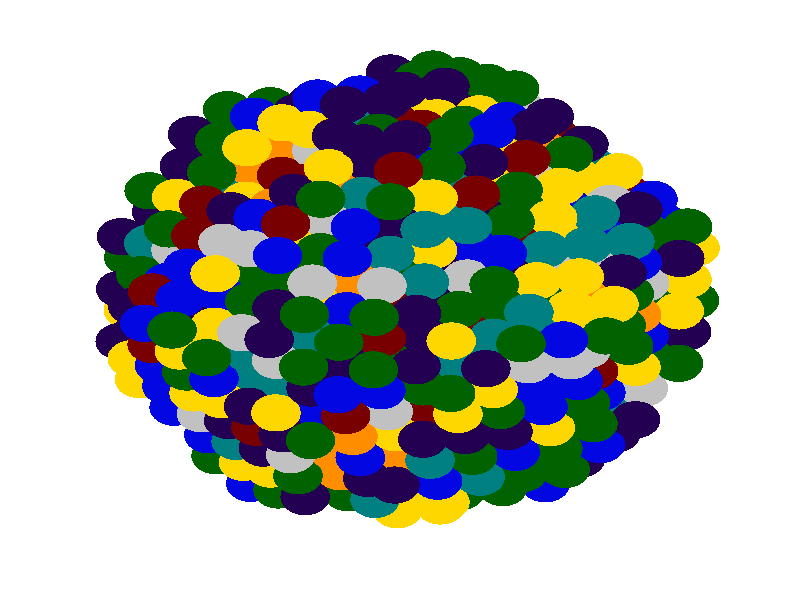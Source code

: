 #version 3.6;
#include "colors.inc"
#include "finish.inc"

global_settings {assumed_gamma 2.2 max_trace_level 6}
background {color White}
camera {orthographic
  right -43.90*x up 43.90*y
  direction 1.00*z
  location <0,0,50.00> look_at <0,0,0>}


light_source {<  -30.00,  30.00,   40.00> color Gray40 shadowless}
light_source {<  30.00,  30.00,   40.00> color Gray40 shadowless} 
light_source {<  30.0,  -30.00,   40.00> color Gray40 shadowless}
light_source {<  -30.0,  -30.00,   40.00> color Gray40 shadowless} 
light_source {<  0.0,  0.00,   40.00> color Gray25 shadowless}
// no fog
#declare simple = finish {phong 0.7 ambient 0.4 diffuse 0.55}
#declare pale = finish {ambient 0.9 diffuse 0.30 roughness 0.001 specular 0.2 }
#declare intermediate = finish {ambient 0.4 diffuse 0.6 specular 0.1 roughness 0.04}
#declare vmd = finish {ambient 0.2 diffuse 0.80 phong 0.25 phong_size 10.0 specular 0.2 roughness 0.1}
#declare jmol = finish {ambient 0.4 diffuse 0.6 specular 1 roughness 0.001 metallic}
#declare ase2 = finish {ambient 0.2 brilliance 3 diffuse 0.6 metallic specular 0.7 roughness 0.04 reflection 0.15}
#declare ase3 = finish {ambient 0.4 brilliance 2 diffuse 0.6 metallic specular 1.0 roughness 0.001 reflection 0.0}
#declare glass = finish {ambient 0.4 diffuse 0.35 specular 1.0 roughness 0.001}
#declare glass2 = finish {ambient 0.3 diffuse 0.3 specular 1.0 reflection 0.25 roughness 0.001}
#declare Rcell = 0.100;
#declare Rbond = 0.100;

#macro atom(LOC, R, COL, TRANS, FIN)
  sphere{LOC, R texture{pigment{color COL transmit TRANS} finish{FIN}}}
#end
#macro constrain(LOC, R, COL, TRANS FIN)
union{torus{R, Rcell rotate 45*z texture{pigment{color COL transmit TRANS} finish{FIN}}}
     torus{R, Rcell rotate -45*z texture{pigment{color COL transmit TRANS} finish{FIN}}}
     translate LOC}
#end

// no cell vertices
atom(<-14.29,  -5.83, -16.11>, 1.36, rgbt <1.00, 0.84, 0.00, 0.00>, 0.0, ase3) // #0
atom(<-13.45,  -5.05, -19.86>, 1.36, rgbt <0.16, 0.00, 0.33, 0.00>, 0.0, ase3) // #1
atom(<-14.07,   0.04, -25.09>, 1.36, rgbt <0.16, 0.00, 0.33, 0.00>, 0.0, ase3) // #2
atom(<-12.18,  -1.98, -25.08>, 1.36, rgbt <0.16, 0.00, 0.33, 0.00>, 0.0, ase3) // #3
atom(<-11.74,   0.33, -26.56>, 1.36, rgbt <0.04, 0.06, 0.88, 0.00>, 0.0, ase3) // #4
atom(<-12.61,  -4.28, -23.61>, 1.36, rgbt <1.00, 0.84, 0.00, 0.00>, 0.0, ase3) // #5
atom(<-14.91,  -0.73, -21.34>, 1.36, rgbt <1.00, 0.84, 0.00, 0.00>, 0.0, ase3) // #6
atom(<-13.01,  -2.75, -21.33>, 1.36, rgbt <0.47, 0.00, 0.00, 0.00>, 0.0, ase3) // #7
atom(<-12.58,  -0.44, -22.81>, 1.36, rgbt <0.16, 0.00, 0.33, 0.00>, 0.0, ase3) // #8
atom(<-15.35,  -3.04, -19.87>, 1.36, rgbt <0.16, 0.00, 0.33, 0.00>, 0.0, ase3) // #9
atom(<-15.32,   0.80, -19.07>, 1.36, rgbt <0.16, 0.00, 0.33, 0.00>, 0.0, ase3) // #10
atom(<-13.85,  -3.52, -17.58>, 1.36, rgbt <0.04, 0.06, 0.88, 0.00>, 0.0, ase3) // #11
atom(<-13.42,  -1.22, -19.06>, 1.36, rgbt <0.75, 0.75, 0.75, 0.00>, 0.0, ase3) // #12
atom(<-14.69,  -4.29, -13.83>, 1.36, rgbt <1.00, 0.84, 0.00, 0.00>, 0.0, ase3) // #13
atom(<-14.26,  -1.99, -15.31>, 1.36, rgbt <0.16, 0.00, 0.33, 0.00>, 0.0, ase3) // #14
atom(<-11.30,   2.63, -28.04>, 1.36, rgbt <0.00, 0.39, 0.00, 0.00>, 0.0, ase3) // #15
atom(<-11.71,   4.17, -25.76>, 1.36, rgbt <0.00, 0.39, 0.00, 0.00>, 0.0, ase3) // #16
atom(<-12.14,   1.86, -24.29>, 1.36, rgbt <0.04, 0.06, 0.88, 0.00>, 0.0, ase3) // #17
atom(<-14.48,   1.57, -22.82>, 1.36, rgbt <0.04, 0.06, 0.88, 0.00>, 0.0, ase3) // #18
atom(<-14.88,   3.11, -20.55>, 1.36, rgbt <0.00, 0.39, 0.00, 0.00>, 0.0, ase3) // #19
atom(<-12.98,   1.09, -20.54>, 1.36, rgbt <0.47, 0.00, 0.00, 0.00>, 0.0, ase3) // #20
atom(<-12.55,   3.39, -22.01>, 1.36, rgbt <0.00, 0.50, 0.50, 0.00>, 0.0, ase3) // #21
atom(<-13.82,   0.32, -16.79>, 1.36, rgbt <1.00, 0.84, 0.00, 0.00>, 0.0, ase3) // #22
atom(<-13.39,   2.62, -18.26>, 1.36, rgbt <1.00, 0.55, 0.00, 0.00>, 0.0, ase3) // #23
atom(<-14.22,   1.85, -14.51>, 1.36, rgbt <0.00, 0.39, 0.00, 0.00>, 0.0, ase3) // #24
atom(<-14.66,  -0.46, -13.04>, 1.36, rgbt <0.16, 0.00, 0.33, 0.00>, 0.0, ase3) // #25
atom(<-12.95,   4.93, -19.74>, 1.36, rgbt <0.75, 0.75, 0.75, 0.00>, 0.0, ase3) // #26
atom(<-15.28,   4.64, -18.27>, 1.36, rgbt <0.16, 0.00, 0.33, 0.00>, 0.0, ase3) // #27
atom(<-13.76,   7.99, -15.19>, 1.36, rgbt <0.00, 0.39, 0.00, 0.00>, 0.0, ase3) // #28
atom(<-13.79,   4.15, -15.99>, 1.36, rgbt <0.00, 0.50, 0.50, 0.00>, 0.0, ase3) // #29
atom(<-13.35,   6.46, -17.47>, 1.36, rgbt <0.16, 0.00, 0.33, 0.00>, 0.0, ase3) // #30
atom(<-12.70,   5.20, -11.43>, 1.36, rgbt <0.00, 0.39, 0.00, 0.00>, 0.0, ase3) // #31
atom(<-11.39,  12.12, -15.86>, 1.36, rgbt <0.16, 0.00, 0.33, 0.00>, 0.0, ase3) // #32
atom(<-10.09, -11.40, -18.36>, 1.36, rgbt <0.00, 0.39, 0.00, 0.00>, 0.0, ase3) // #33
atom(< -8.81,  -8.32, -23.59>, 1.36, rgbt <1.00, 0.84, 0.00, 0.00>, 0.0, ase3) // #34
atom(< -6.91, -10.34, -23.58>, 1.36, rgbt <0.16, 0.00, 0.33, 0.00>, 0.0, ase3) // #35
atom(< -9.65,  -9.09, -19.84>, 1.36, rgbt <0.04, 0.06, 0.88, 0.00>, 0.0, ase3) // #36
atom(<-10.49,  -9.87, -16.09>, 1.36, rgbt <0.04, 0.06, 0.88, 0.00>, 0.0, ase3) // #37
atom(<-10.28,  -4.00, -25.07>, 1.36, rgbt <1.00, 0.84, 0.00, 0.00>, 0.0, ase3) // #38
atom(< -8.38,  -6.02, -25.07>, 1.36, rgbt <0.04, 0.06, 0.88, 0.00>, 0.0, ase3) // #39
atom(< -7.94,  -3.71, -26.54>, 1.36, rgbt <0.75, 0.75, 0.75, 0.00>, 0.0, ase3) // #40
atom(<-10.71,  -6.30, -23.60>, 1.36, rgbt <0.04, 0.06, 0.88, 0.00>, 0.0, ase3) // #41
atom(<-11.12,  -4.77, -21.32>, 1.36, rgbt <1.00, 0.84, 0.00, 0.00>, 0.0, ase3) // #42
atom(< -9.22,  -6.79, -21.32>, 1.36, rgbt <0.16, 0.00, 0.33, 0.00>, 0.0, ase3) // #43
atom(< -8.78,  -4.48, -22.79>, 1.36, rgbt <0.16, 0.00, 0.33, 0.00>, 0.0, ase3) // #44
atom(<-11.55,  -7.07, -19.85>, 1.36, rgbt <0.47, 0.00, 0.00, 0.00>, 0.0, ase3) // #45
atom(<-11.95,  -5.54, -17.57>, 1.36, rgbt <0.16, 0.00, 0.33, 0.00>, 0.0, ase3) // #46
atom(<-10.06,  -7.56, -17.56>, 1.36, rgbt <1.00, 0.55, 0.00, 0.00>, 0.0, ase3) // #47
atom(< -9.62,  -5.26, -19.04>, 1.36, rgbt <0.16, 0.00, 0.33, 0.00>, 0.0, ase3) // #48
atom(<-12.39,  -7.85, -16.10>, 1.36, rgbt <0.04, 0.06, 0.88, 0.00>, 0.0, ase3) // #49
atom(<-12.79,  -6.31, -13.82>, 1.36, rgbt <0.04, 0.06, 0.88, 0.00>, 0.0, ase3) // #50
atom(<-10.89,  -8.33, -13.81>, 1.36, rgbt <0.75, 0.75, 0.75, 0.00>, 0.0, ase3) // #51
atom(<-10.46,  -6.03, -15.29>, 1.36, rgbt <0.47, 0.00, 0.00, 0.00>, 0.0, ase3) // #52
atom(<-11.30,  -6.80, -11.54>, 1.36, rgbt <1.00, 0.84, 0.00, 0.00>, 0.0, ase3) // #53
atom(< -9.41,   0.61, -28.03>, 1.36, rgbt <0.00, 0.39, 0.00, 0.00>, 0.0, ase3) // #54
atom(< -7.51,  -1.41, -28.02>, 1.36, rgbt <0.47, 0.00, 0.00, 0.00>, 0.0, ase3) // #55
atom(< -9.84,  -1.69, -26.55>, 1.36, rgbt <0.16, 0.00, 0.33, 0.00>, 0.0, ase3) // #56
atom(<-10.24,  -0.16, -24.28>, 1.36, rgbt <1.00, 0.84, 0.00, 0.00>, 0.0, ase3) // #57
atom(< -8.35,  -2.18, -24.27>, 1.36, rgbt <0.00, 0.39, 0.00, 0.00>, 0.0, ase3) // #58
atom(< -7.91,   0.13, -25.75>, 1.36, rgbt <1.00, 0.84, 0.00, 0.00>, 0.0, ase3) // #59
atom(<-10.68,  -2.46, -22.80>, 1.36, rgbt <0.47, 0.00, 0.00, 0.00>, 0.0, ase3) // #60
atom(<-11.08,  -0.93, -20.53>, 1.36, rgbt <0.00, 0.39, 0.00, 0.00>, 0.0, ase3) // #61
atom(< -9.18,  -2.95, -20.52>, 1.36, rgbt <0.00, 0.50, 0.50, 0.00>, 0.0, ase3) // #62
atom(< -8.75,  -0.65, -21.99>, 1.36, rgbt <1.00, 0.84, 0.00, 0.00>, 0.0, ase3) // #63
atom(<-11.52,  -3.24, -19.05>, 1.36, rgbt <0.75, 0.75, 0.75, 0.00>, 0.0, ase3) // #64
atom(<-11.92,  -1.70, -16.78>, 1.36, rgbt <0.75, 0.75, 0.75, 0.00>, 0.0, ase3) // #65
atom(<-10.02,  -3.72, -16.77>, 1.36, rgbt <0.00, 0.50, 0.50, 0.00>, 0.0, ase3) // #66
atom(< -9.59,  -1.42, -18.24>, 1.36, rgbt <0.04, 0.06, 0.88, 0.00>, 0.0, ase3) // #67
atom(<-12.36,  -4.01, -15.30>, 1.36, rgbt <0.75, 0.75, 0.75, 0.00>, 0.0, ase3) // #68
atom(<-12.76,  -2.48, -13.03>, 1.36, rgbt <0.04, 0.06, 0.88, 0.00>, 0.0, ase3) // #69
atom(<-10.86,  -4.49, -13.02>, 1.36, rgbt <0.00, 0.39, 0.00, 0.00>, 0.0, ase3) // #70
atom(<-10.43,  -2.19, -14.49>, 1.36, rgbt <0.00, 0.50, 0.50, 0.00>, 0.0, ase3) // #71
atom(<-13.20,  -4.78, -11.55>, 1.36, rgbt <0.04, 0.06, 0.88, 0.00>, 0.0, ase3) // #72
atom(<-13.60,  -3.25,  -9.28>, 1.36, rgbt <0.47, 0.00, 0.00, 0.00>, 0.0, ase3) // #73
atom(<-11.70,  -5.27,  -9.27>, 1.36, rgbt <0.00, 0.39, 0.00, 0.00>, 0.0, ase3) // #74
atom(<-11.27,  -2.96, -10.74>, 1.36, rgbt <0.75, 0.75, 0.75, 0.00>, 0.0, ase3) // #75
atom(<-12.10,  -3.73,  -6.99>, 1.36, rgbt <1.00, 0.84, 0.00, 0.00>, 0.0, ase3) // #76
atom(< -7.07,   0.90, -29.50>, 1.36, rgbt <0.04, 0.06, 0.88, 0.00>, 0.0, ase3) // #77
atom(< -9.37,   4.45, -27.23>, 1.36, rgbt <0.00, 0.39, 0.00, 0.00>, 0.0, ase3) // #78
atom(< -7.48,   2.43, -27.22>, 1.36, rgbt <0.75, 0.75, 0.75, 0.00>, 0.0, ase3) // #79
atom(< -7.04,   4.74, -28.70>, 1.36, rgbt <0.00, 0.39, 0.00, 0.00>, 0.0, ase3) // #80
atom(< -9.81,   2.15, -25.75>, 1.36, rgbt <0.00, 0.50, 0.50, 0.00>, 0.0, ase3) // #81
atom(<-10.21,   3.68, -23.48>, 1.36, rgbt <0.16, 0.00, 0.33, 0.00>, 0.0, ase3) // #82
atom(< -8.31,   1.66, -23.47>, 1.36, rgbt <1.00, 0.84, 0.00, 0.00>, 0.0, ase3) // #83
atom(< -7.88,   3.97, -24.95>, 1.36, rgbt <1.00, 0.84, 0.00, 0.00>, 0.0, ase3) // #84
atom(<-10.65,   1.37, -22.00>, 1.36, rgbt <0.00, 0.50, 0.50, 0.00>, 0.0, ase3) // #85
atom(<-11.05,   2.91, -19.73>, 1.36, rgbt <0.47, 0.00, 0.00, 0.00>, 0.0, ase3) // #86
atom(< -9.15,   0.89, -19.72>, 1.36, rgbt <0.16, 0.00, 0.33, 0.00>, 0.0, ase3) // #87
atom(< -8.72,   3.19, -21.20>, 1.36, rgbt <0.00, 0.50, 0.50, 0.00>, 0.0, ase3) // #88
atom(<-11.49,   0.60, -18.25>, 1.36, rgbt <0.04, 0.06, 0.88, 0.00>, 0.0, ase3) // #89
atom(<-11.89,   2.13, -15.98>, 1.36, rgbt <0.00, 0.50, 0.50, 0.00>, 0.0, ase3) // #90
atom(< -9.99,   0.12, -15.97>, 1.36, rgbt <0.00, 0.50, 0.50, 0.00>, 0.0, ase3) // #91
atom(< -9.56,   2.42, -17.45>, 1.36, rgbt <0.47, 0.00, 0.00, 0.00>, 0.0, ase3) // #92
atom(<-12.33,  -0.17, -14.50>, 1.36, rgbt <0.00, 0.50, 0.50, 0.00>, 0.0, ase3) // #93
atom(<-12.73,   1.36, -12.23>, 1.36, rgbt <0.04, 0.06, 0.88, 0.00>, 0.0, ase3) // #94
atom(<-10.83,  -0.66, -12.22>, 1.36, rgbt <0.04, 0.06, 0.88, 0.00>, 0.0, ase3) // #95
atom(<-10.40,   1.65, -13.70>, 1.36, rgbt <1.00, 0.55, 0.00, 0.00>, 0.0, ase3) // #96
atom(<-13.16,  -0.94, -10.75>, 1.36, rgbt <0.04, 0.06, 0.88, 0.00>, 0.0, ase3) // #97
atom(<-13.57,   0.59,  -8.48>, 1.36, rgbt <0.47, 0.00, 0.00, 0.00>, 0.0, ase3) // #98
atom(<-11.67,  -1.43,  -8.47>, 1.36, rgbt <0.16, 0.00, 0.33, 0.00>, 0.0, ase3) // #99
atom(<-11.23,   0.88,  -9.95>, 1.36, rgbt <0.16, 0.00, 0.33, 0.00>, 0.0, ase3) // #100
atom(<-14.00,  -1.71,  -7.00>, 1.36, rgbt <0.04, 0.06, 0.88, 0.00>, 0.0, ase3) // #101
atom(<-12.51,  -2.20,  -4.72>, 1.36, rgbt <0.00, 0.39, 0.00, 0.00>, 0.0, ase3) // #102
atom(<-12.07,   0.10,  -6.20>, 1.36, rgbt <0.04, 0.06, 0.88, 0.00>, 0.0, ase3) // #103
atom(< -7.44,   6.27, -26.43>, 1.36, rgbt <0.47, 0.00, 0.00, 0.00>, 0.0, ase3) // #104
atom(< -9.78,   5.98, -24.96>, 1.36, rgbt <0.47, 0.00, 0.00, 0.00>, 0.0, ase3) // #105
atom(<-10.18,   7.52, -22.68>, 1.36, rgbt <0.04, 0.06, 0.88, 0.00>, 0.0, ase3) // #106
atom(< -8.28,   5.50, -22.67>, 1.36, rgbt <1.00, 0.84, 0.00, 0.00>, 0.0, ase3) // #107
atom(< -7.85,   7.80, -24.15>, 1.36, rgbt <0.75, 0.75, 0.75, 0.00>, 0.0, ase3) // #108
atom(<-10.62,   5.21, -21.21>, 1.36, rgbt <1.00, 0.84, 0.00, 0.00>, 0.0, ase3) // #109
atom(<-11.02,   6.75, -18.93>, 1.36, rgbt <0.47, 0.00, 0.00, 0.00>, 0.0, ase3) // #110
atom(< -9.12,   4.73, -18.92>, 1.36, rgbt <0.04, 0.06, 0.88, 0.00>, 0.0, ase3) // #111
atom(< -8.69,   7.03, -20.40>, 1.36, rgbt <0.00, 0.39, 0.00, 0.00>, 0.0, ase3) // #112
atom(<-11.46,   4.44, -17.46>, 1.36, rgbt <0.04, 0.06, 0.88, 0.00>, 0.0, ase3) // #113
atom(<-11.86,   5.97, -15.18>, 1.36, rgbt <0.00, 0.39, 0.00, 0.00>, 0.0, ase3) // #114
atom(< -9.96,   3.95, -15.17>, 1.36, rgbt <0.04, 0.06, 0.88, 0.00>, 0.0, ase3) // #115
atom(< -9.53,   6.26, -16.65>, 1.36, rgbt <0.04, 0.06, 0.88, 0.00>, 0.0, ase3) // #116
atom(<-12.29,   3.67, -13.71>, 1.36, rgbt <0.75, 0.75, 0.75, 0.00>, 0.0, ase3) // #117
atom(<-10.80,   3.18, -11.42>, 1.36, rgbt <1.00, 0.84, 0.00, 0.00>, 0.0, ase3) // #118
atom(<-10.36,   5.49, -12.90>, 1.36, rgbt <1.00, 0.55, 0.00, 0.00>, 0.0, ase3) // #119
atom(<-11.64,   2.41,  -7.67>, 1.36, rgbt <0.04, 0.06, 0.88, 0.00>, 0.0, ase3) // #120
atom(<-11.20,   4.71,  -9.15>, 1.36, rgbt <0.47, 0.00, 0.00, 0.00>, 0.0, ase3) // #121
atom(< -8.25,   9.34, -21.88>, 1.36, rgbt <0.00, 0.50, 0.50, 0.00>, 0.0, ase3) // #122
atom(<-10.59,   9.05, -20.41>, 1.36, rgbt <0.16, 0.00, 0.33, 0.00>, 0.0, ase3) // #123
atom(<-10.99,  10.58, -18.14>, 1.36, rgbt <0.04, 0.06, 0.88, 0.00>, 0.0, ase3) // #124
atom(< -9.09,   8.56, -18.13>, 1.36, rgbt <0.00, 0.50, 0.50, 0.00>, 0.0, ase3) // #125
atom(< -8.66,  10.87, -19.60>, 1.36, rgbt <0.04, 0.06, 0.88, 0.00>, 0.0, ase3) // #126
atom(<-11.42,   8.28, -16.66>, 1.36, rgbt <1.00, 0.84, 0.00, 0.00>, 0.0, ase3) // #127
atom(<-11.83,   9.81, -14.39>, 1.36, rgbt <0.16, 0.00, 0.33, 0.00>, 0.0, ase3) // #128
atom(< -9.93,   7.79, -14.38>, 1.36, rgbt <0.00, 0.50, 0.50, 0.00>, 0.0, ase3) // #129
atom(< -9.49,  10.10, -15.85>, 1.36, rgbt <0.47, 0.00, 0.00, 0.00>, 0.0, ase3) // #130
atom(<-12.26,   7.51, -12.91>, 1.36, rgbt <1.00, 0.84, 0.00, 0.00>, 0.0, ase3) // #131
atom(<-10.77,   7.02, -10.63>, 1.36, rgbt <0.47, 0.00, 0.00, 0.00>, 0.0, ase3) // #132
atom(<-10.33,   9.32, -12.10>, 1.36, rgbt <0.00, 0.39, 0.00, 0.00>, 0.0, ase3) // #133
atom(< -9.06,  12.40, -17.33>, 1.36, rgbt <1.00, 0.84, 0.00, 0.00>, 0.0, ase3) // #134
atom(< -9.90,  11.63, -13.58>, 1.36, rgbt <0.00, 0.39, 0.00, 0.00>, 0.0, ase3) // #135
atom(< -9.46,  13.93, -15.06>, 1.36, rgbt <0.00, 0.39, 0.00, 0.00>, 0.0, ase3) // #136
atom(< -5.85, -13.13, -19.82>, 1.36, rgbt <0.16, 0.00, 0.33, 0.00>, 0.0, ase3) // #137
atom(< -4.58, -10.05, -25.05>, 1.36, rgbt <0.16, 0.00, 0.33, 0.00>, 0.0, ase3) // #138
atom(< -8.19, -13.42, -18.35>, 1.36, rgbt <0.04, 0.06, 0.88, 0.00>, 0.0, ase3) // #139
atom(< -6.69, -13.90, -16.07>, 1.36, rgbt <0.00, 0.39, 0.00, 0.00>, 0.0, ase3) // #140
atom(< -7.32,  -8.81, -21.31>, 1.36, rgbt <0.00, 0.39, 0.00, 0.00>, 0.0, ase3) // #141
atom(< -5.42, -10.83, -21.30>, 1.36, rgbt <0.16, 0.00, 0.33, 0.00>, 0.0, ase3) // #142
atom(< -4.98,  -8.52, -22.77>, 1.36, rgbt <0.16, 0.00, 0.33, 0.00>, 0.0, ase3) // #143
atom(< -7.75, -11.11, -19.83>, 1.36, rgbt <1.00, 0.55, 0.00, 0.00>, 0.0, ase3) // #144
atom(< -8.16,  -9.58, -17.56>, 1.36, rgbt <0.04, 0.06, 0.88, 0.00>, 0.0, ase3) // #145
atom(< -6.26, -11.60, -17.55>, 1.36, rgbt <0.47, 0.00, 0.00, 0.00>, 0.0, ase3) // #146
atom(< -5.82,  -9.29, -19.02>, 1.36, rgbt <1.00, 0.55, 0.00, 0.00>, 0.0, ase3) // #147
atom(< -8.59, -11.88, -16.08>, 1.36, rgbt <1.00, 0.84, 0.00, 0.00>, 0.0, ase3) // #148
atom(< -8.99, -10.35, -13.81>, 1.36, rgbt <0.00, 0.50, 0.50, 0.00>, 0.0, ase3) // #149
atom(< -7.10, -12.37, -13.80>, 1.36, rgbt <1.00, 0.84, 0.00, 0.00>, 0.0, ase3) // #150
atom(< -6.66, -10.07, -15.27>, 1.36, rgbt <0.04, 0.06, 0.88, 0.00>, 0.0, ase3) // #151
atom(< -7.50, -10.84, -11.52>, 1.36, rgbt <0.16, 0.00, 0.33, 0.00>, 0.0, ase3) // #152
atom(< -5.61,  -3.43, -28.01>, 1.36, rgbt <0.04, 0.06, 0.88, 0.00>, 0.0, ase3) // #153
atom(< -3.27,  -3.14, -29.48>, 1.36, rgbt <0.04, 0.06, 0.88, 0.00>, 0.0, ase3) // #154
atom(< -6.45,  -4.20, -24.26>, 1.36, rgbt <0.47, 0.00, 0.00, 0.00>, 0.0, ase3) // #155
atom(< -4.55,  -6.22, -24.25>, 1.36, rgbt <0.16, 0.00, 0.33, 0.00>, 0.0, ase3) // #156
atom(< -4.11,  -3.91, -25.73>, 1.36, rgbt <0.47, 0.00, 0.00, 0.00>, 0.0, ase3) // #157
atom(< -6.88,  -6.50, -22.78>, 1.36, rgbt <1.00, 0.84, 0.00, 0.00>, 0.0, ase3) // #158
atom(< -7.29,  -4.97, -20.51>, 1.36, rgbt <0.47, 0.00, 0.00, 0.00>, 0.0, ase3) // #159
atom(< -5.39,  -6.99, -20.50>, 1.36, rgbt <0.16, 0.00, 0.33, 0.00>, 0.0, ase3) // #160
atom(< -4.95,  -4.68, -21.98>, 1.36, rgbt <0.04, 0.06, 0.88, 0.00>, 0.0, ase3) // #161
atom(< -7.72,  -7.27, -19.03>, 1.36, rgbt <0.47, 0.00, 0.00, 0.00>, 0.0, ase3) // #162
atom(< -8.12,  -5.74, -16.76>, 1.36, rgbt <0.04, 0.06, 0.88, 0.00>, 0.0, ase3) // #163
atom(< -6.23,  -7.76, -16.75>, 1.36, rgbt <0.16, 0.00, 0.33, 0.00>, 0.0, ase3) // #164
atom(< -5.79,  -5.46, -18.23>, 1.36, rgbt <0.75, 0.75, 0.75, 0.00>, 0.0, ase3) // #165
atom(< -8.56,  -8.05, -15.28>, 1.36, rgbt <1.00, 0.84, 0.00, 0.00>, 0.0, ase3) // #166
atom(< -8.96,  -6.51, -13.01>, 1.36, rgbt <0.00, 0.50, 0.50, 0.00>, 0.0, ase3) // #167
atom(< -7.06,  -8.53, -13.00>, 1.36, rgbt <1.00, 0.55, 0.00, 0.00>, 0.0, ase3) // #168
atom(< -6.63,  -6.23, -14.48>, 1.36, rgbt <1.00, 0.84, 0.00, 0.00>, 0.0, ase3) // #169
atom(< -9.40,  -8.82, -11.53>, 1.36, rgbt <0.16, 0.00, 0.33, 0.00>, 0.0, ase3) // #170
atom(< -9.80,  -7.29,  -9.26>, 1.36, rgbt <1.00, 0.84, 0.00, 0.00>, 0.0, ase3) // #171
atom(< -7.90,  -9.31,  -9.25>, 1.36, rgbt <0.47, 0.00, 0.00, 0.00>, 0.0, ase3) // #172
atom(< -7.47,  -7.00, -10.73>, 1.36, rgbt <0.00, 0.50, 0.50, 0.00>, 0.0, ase3) // #173
atom(< -8.31,  -7.77,  -6.97>, 1.36, rgbt <0.16, 0.00, 0.33, 0.00>, 0.0, ase3) // #174
atom(< -2.84,  -0.83, -30.95>, 1.36, rgbt <1.00, 0.84, 0.00, 0.00>, 0.0, ase3) // #175
atom(< -5.17,  -1.12, -29.49>, 1.36, rgbt <0.16, 0.00, 0.33, 0.00>, 0.0, ase3) // #176
atom(< -5.58,   0.41, -27.21>, 1.36, rgbt <0.47, 0.00, 0.00, 0.00>, 0.0, ase3) // #177
atom(< -3.68,  -1.61, -27.20>, 1.36, rgbt <0.04, 0.06, 0.88, 0.00>, 0.0, ase3) // #178
atom(< -3.24,   0.70, -28.68>, 1.36, rgbt <0.04, 0.06, 0.88, 0.00>, 0.0, ase3) // #179
atom(< -6.01,  -1.89, -25.74>, 1.36, rgbt <0.75, 0.75, 0.75, 0.00>, 0.0, ase3) // #180
atom(< -6.42,  -0.36, -23.46>, 1.36, rgbt <1.00, 0.84, 0.00, 0.00>, 0.0, ase3) // #181
atom(< -4.52,  -2.38, -23.45>, 1.36, rgbt <0.00, 0.39, 0.00, 0.00>, 0.0, ase3) // #182
atom(< -4.08,  -0.07, -24.93>, 1.36, rgbt <0.00, 0.39, 0.00, 0.00>, 0.0, ase3) // #183
atom(< -6.85,  -2.66, -21.99>, 1.36, rgbt <0.75, 0.75, 0.75, 0.00>, 0.0, ase3) // #184
atom(< -7.25,  -1.13, -19.71>, 1.36, rgbt <0.47, 0.00, 0.00, 0.00>, 0.0, ase3) // #185
atom(< -5.36,  -3.15, -19.70>, 1.36, rgbt <0.04, 0.06, 0.88, 0.00>, 0.0, ase3) // #186
atom(< -4.92,  -0.85, -21.18>, 1.36, rgbt <0.00, 0.39, 0.00, 0.00>, 0.0, ase3) // #187
atom(< -7.69,  -3.44, -18.24>, 1.36, rgbt <0.00, 0.50, 0.50, 0.00>, 0.0, ase3) // #188
atom(< -8.09,  -1.90, -15.96>, 1.36, rgbt <1.00, 0.84, 0.00, 0.00>, 0.0, ase3) // #189
atom(< -6.19,  -3.92, -15.95>, 1.36, rgbt <0.47, 0.00, 0.00, 0.00>, 0.0, ase3) // #190
atom(< -5.76,  -1.62, -17.43>, 1.36, rgbt <0.16, 0.00, 0.33, 0.00>, 0.0, ase3) // #191
atom(< -8.53,  -4.21, -14.48>, 1.36, rgbt <0.00, 0.39, 0.00, 0.00>, 0.0, ase3) // #192
atom(< -8.93,  -2.68, -12.21>, 1.36, rgbt <0.00, 0.50, 0.50, 0.00>, 0.0, ase3) // #193
atom(< -7.03,  -4.70, -12.20>, 1.36, rgbt <0.00, 0.50, 0.50, 0.00>, 0.0, ase3) // #194
atom(< -6.60,  -2.39, -13.68>, 1.36, rgbt <0.47, 0.00, 0.00, 0.00>, 0.0, ase3) // #195
atom(< -9.37,  -4.98, -10.73>, 1.36, rgbt <0.16, 0.00, 0.33, 0.00>, 0.0, ase3) // #196
atom(< -9.77,  -3.45,  -8.46>, 1.36, rgbt <0.00, 0.39, 0.00, 0.00>, 0.0, ase3) // #197
atom(< -7.87,  -5.47,  -8.45>, 1.36, rgbt <0.00, 0.50, 0.50, 0.00>, 0.0, ase3) // #198
atom(< -7.44,  -3.16,  -9.93>, 1.36, rgbt <0.00, 0.50, 0.50, 0.00>, 0.0, ase3) // #199
atom(<-10.21,  -5.75,  -6.98>, 1.36, rgbt <0.04, 0.06, 0.88, 0.00>, 0.0, ase3) // #200
atom(<-10.61,  -4.22,  -4.71>, 1.36, rgbt <0.00, 0.39, 0.00, 0.00>, 0.0, ase3) // #201
atom(< -8.28,  -3.93,  -6.18>, 1.36, rgbt <0.00, 0.50, 0.50, 0.00>, 0.0, ase3) // #202
atom(< -4.71,   5.02, -30.17>, 1.36, rgbt <0.00, 0.39, 0.00, 0.00>, 0.0, ase3) // #203
atom(< -2.81,   3.00, -30.16>, 1.36, rgbt <0.16, 0.00, 0.33, 0.00>, 0.0, ase3) // #204
atom(< -5.14,   2.72, -28.69>, 1.36, rgbt <0.00, 0.50, 0.50, 0.00>, 0.0, ase3) // #205
atom(< -5.55,   4.25, -26.42>, 1.36, rgbt <0.16, 0.00, 0.33, 0.00>, 0.0, ase3) // #206
atom(< -3.65,   2.23, -26.41>, 1.36, rgbt <0.00, 0.50, 0.50, 0.00>, 0.0, ase3) // #207
atom(< -3.21,   4.54, -27.88>, 1.36, rgbt <1.00, 0.84, 0.00, 0.00>, 0.0, ase3) // #208
atom(< -5.98,   1.95, -24.94>, 1.36, rgbt <0.47, 0.00, 0.00, 0.00>, 0.0, ase3) // #209
atom(< -6.38,   3.48, -22.67>, 1.36, rgbt <0.04, 0.06, 0.88, 0.00>, 0.0, ase3) // #210
atom(< -4.49,   1.46, -22.66>, 1.36, rgbt <0.04, 0.06, 0.88, 0.00>, 0.0, ase3) // #211
atom(< -4.05,   3.76, -24.13>, 1.36, rgbt <0.04, 0.06, 0.88, 0.00>, 0.0, ase3) // #212
atom(< -6.82,   1.17, -21.19>, 1.36, rgbt <1.00, 0.55, 0.00, 0.00>, 0.0, ase3) // #213
atom(< -7.22,   2.71, -18.92>, 1.36, rgbt <1.00, 0.55, 0.00, 0.00>, 0.0, ase3) // #214
atom(< -5.32,   0.69, -18.91>, 1.36, rgbt <0.47, 0.00, 0.00, 0.00>, 0.0, ase3) // #215
atom(< -4.89,   2.99, -20.38>, 1.36, rgbt <0.00, 0.39, 0.00, 0.00>, 0.0, ase3) // #216
atom(< -7.66,   0.40, -17.44>, 1.36, rgbt <0.00, 0.50, 0.50, 0.00>, 0.0, ase3) // #217
atom(< -8.06,   1.93, -15.16>, 1.36, rgbt <0.75, 0.75, 0.75, 0.00>, 0.0, ase3) // #218
atom(< -6.16,  -0.09, -15.16>, 1.36, rgbt <0.00, 0.50, 0.50, 0.00>, 0.0, ase3) // #219
atom(< -5.73,   2.22, -16.63>, 1.36, rgbt <0.16, 0.00, 0.33, 0.00>, 0.0, ase3) // #220
atom(< -8.50,  -0.37, -13.69>, 1.36, rgbt <1.00, 0.84, 0.00, 0.00>, 0.0, ase3) // #221
atom(< -8.90,   1.16, -11.41>, 1.36, rgbt <0.75, 0.75, 0.75, 0.00>, 0.0, ase3) // #222
atom(< -7.00,  -0.86, -11.41>, 1.36, rgbt <0.75, 0.75, 0.75, 0.00>, 0.0, ase3) // #223
atom(< -6.57,   1.45, -12.88>, 1.36, rgbt <0.00, 0.50, 0.50, 0.00>, 0.0, ase3) // #224
atom(< -9.34,  -1.14,  -9.94>, 1.36, rgbt <0.00, 0.39, 0.00, 0.00>, 0.0, ase3) // #225
atom(< -9.74,   0.39,  -7.66>, 1.36, rgbt <0.04, 0.06, 0.88, 0.00>, 0.0, ase3) // #226
atom(< -7.84,  -1.63,  -7.65>, 1.36, rgbt <1.00, 0.84, 0.00, 0.00>, 0.0, ase3) // #227
atom(< -7.41,   0.68,  -9.13>, 1.36, rgbt <0.75, 0.75, 0.75, 0.00>, 0.0, ase3) // #228
atom(<-10.17,  -1.92,  -6.19>, 1.36, rgbt <1.00, 0.84, 0.00, 0.00>, 0.0, ase3) // #229
atom(< -8.68,  -2.40,  -3.90>, 1.36, rgbt <0.75, 0.75, 0.75, 0.00>, 0.0, ase3) // #230
atom(< -8.24,  -0.10,  -5.38>, 1.36, rgbt <0.00, 0.39, 0.00, 0.00>, 0.0, ase3) // #231
atom(< -7.18,  -2.89,  -1.62>, 1.36, rgbt <0.16, 0.00, 0.33, 0.00>, 0.0, ase3) // #232
atom(< -2.78,   6.84, -29.36>, 1.36, rgbt <1.00, 0.84, 0.00, 0.00>, 0.0, ase3) // #233
atom(< -5.11,   6.56, -27.89>, 1.36, rgbt <0.16, 0.00, 0.33, 0.00>, 0.0, ase3) // #234
atom(< -5.51,   8.09, -25.62>, 1.36, rgbt <0.16, 0.00, 0.33, 0.00>, 0.0, ase3) // #235
atom(< -3.62,   6.07, -25.61>, 1.36, rgbt <1.00, 0.84, 0.00, 0.00>, 0.0, ase3) // #236
atom(< -3.18,   8.37, -27.09>, 1.36, rgbt <0.75, 0.75, 0.75, 0.00>, 0.0, ase3) // #237
atom(< -5.95,   5.78, -24.14>, 1.36, rgbt <0.04, 0.06, 0.88, 0.00>, 0.0, ase3) // #238
atom(< -6.35,   7.32, -21.87>, 1.36, rgbt <1.00, 0.55, 0.00, 0.00>, 0.0, ase3) // #239
atom(< -4.45,   5.30, -21.86>, 1.36, rgbt <0.00, 0.39, 0.00, 0.00>, 0.0, ase3) // #240
atom(< -4.02,   7.60, -23.34>, 1.36, rgbt <0.75, 0.75, 0.75, 0.00>, 0.0, ase3) // #241
atom(< -6.79,   5.01, -20.39>, 1.36, rgbt <0.75, 0.75, 0.75, 0.00>, 0.0, ase3) // #242
atom(< -7.19,   6.54, -18.12>, 1.36, rgbt <1.00, 0.84, 0.00, 0.00>, 0.0, ase3) // #243
atom(< -5.29,   4.53, -18.11>, 1.36, rgbt <0.04, 0.06, 0.88, 0.00>, 0.0, ase3) // #244
atom(< -4.86,   6.83, -19.59>, 1.36, rgbt <0.16, 0.00, 0.33, 0.00>, 0.0, ase3) // #245
atom(< -7.63,   4.24, -16.64>, 1.36, rgbt <1.00, 0.84, 0.00, 0.00>, 0.0, ase3) // #246
atom(< -8.03,   5.77, -14.37>, 1.36, rgbt <0.00, 0.50, 0.50, 0.00>, 0.0, ase3) // #247
atom(< -6.13,   3.75, -14.36>, 1.36, rgbt <0.00, 0.50, 0.50, 0.00>, 0.0, ase3) // #248
atom(< -5.70,   6.06, -15.84>, 1.36, rgbt <0.00, 0.39, 0.00, 0.00>, 0.0, ase3) // #249
atom(< -8.47,   3.47, -12.89>, 1.36, rgbt <0.47, 0.00, 0.00, 0.00>, 0.0, ase3) // #250
atom(< -8.87,   5.00, -10.62>, 1.36, rgbt <0.00, 0.39, 0.00, 0.00>, 0.0, ase3) // #251
atom(< -6.97,   2.98, -10.61>, 1.36, rgbt <0.47, 0.00, 0.00, 0.00>, 0.0, ase3) // #252
atom(< -6.54,   5.29, -12.08>, 1.36, rgbt <0.00, 0.39, 0.00, 0.00>, 0.0, ase3) // #253
atom(< -9.30,   2.69,  -9.14>, 1.36, rgbt <0.75, 0.75, 0.75, 0.00>, 0.0, ase3) // #254
atom(< -9.71,   4.23,  -6.87>, 1.36, rgbt <0.75, 0.75, 0.75, 0.00>, 0.0, ase3) // #255
atom(< -7.81,   2.21,  -6.86>, 1.36, rgbt <0.00, 0.39, 0.00, 0.00>, 0.0, ase3) // #256
atom(< -7.37,   4.51,  -8.33>, 1.36, rgbt <1.00, 0.84, 0.00, 0.00>, 0.0, ase3) // #257
atom(<-10.14,   1.92,  -5.39>, 1.36, rgbt <1.00, 0.84, 0.00, 0.00>, 0.0, ase3) // #258
atom(< -8.21,   3.74,  -4.58>, 1.36, rgbt <0.75, 0.75, 0.75, 0.00>, 0.0, ase3) // #259
atom(< -5.92,   9.62, -23.35>, 1.36, rgbt <0.04, 0.06, 0.88, 0.00>, 0.0, ase3) // #260
atom(< -6.32,  11.15, -21.07>, 1.36, rgbt <1.00, 0.84, 0.00, 0.00>, 0.0, ase3) // #261
atom(< -4.42,   9.14, -21.06>, 1.36, rgbt <0.00, 0.50, 0.50, 0.00>, 0.0, ase3) // #262
atom(< -3.99,  11.44, -22.54>, 1.36, rgbt <0.04, 0.06, 0.88, 0.00>, 0.0, ase3) // #263
atom(< -6.76,   8.85, -19.59>, 1.36, rgbt <1.00, 0.55, 0.00, 0.00>, 0.0, ase3) // #264
atom(< -7.16,  10.38, -17.32>, 1.36, rgbt <0.16, 0.00, 0.33, 0.00>, 0.0, ase3) // #265
atom(< -5.26,   8.36, -17.31>, 1.36, rgbt <0.47, 0.00, 0.00, 0.00>, 0.0, ase3) // #266
atom(< -4.83,  10.67, -18.79>, 1.36, rgbt <0.16, 0.00, 0.33, 0.00>, 0.0, ase3) // #267
atom(< -7.60,   8.08, -15.84>, 1.36, rgbt <1.00, 0.55, 0.00, 0.00>, 0.0, ase3) // #268
atom(< -8.00,   9.61, -13.57>, 1.36, rgbt <1.00, 0.55, 0.00, 0.00>, 0.0, ase3) // #269
atom(< -6.10,   7.59, -13.56>, 1.36, rgbt <0.47, 0.00, 0.00, 0.00>, 0.0, ase3) // #270
atom(< -5.66,   9.90, -15.04>, 1.36, rgbt <0.00, 0.39, 0.00, 0.00>, 0.0, ase3) // #271
atom(< -8.43,   7.31, -12.09>, 1.36, rgbt <1.00, 0.84, 0.00, 0.00>, 0.0, ase3) // #272
atom(< -6.94,   6.82,  -9.81>, 1.36, rgbt <1.00, 0.55, 0.00, 0.00>, 0.0, ase3) // #273
atom(< -6.50,   9.12, -11.29>, 1.36, rgbt <0.47, 0.00, 0.00, 0.00>, 0.0, ase3) // #274
atom(< -9.27,   6.53,  -8.34>, 1.36, rgbt <0.16, 0.00, 0.33, 0.00>, 0.0, ase3) // #275
atom(< -7.78,   6.05,  -6.06>, 1.36, rgbt <0.04, 0.06, 0.88, 0.00>, 0.0, ase3) // #276
atom(< -4.39,  12.97, -20.27>, 1.36, rgbt <0.04, 0.06, 0.88, 0.00>, 0.0, ase3) // #277
atom(< -6.73,  12.69, -18.80>, 1.36, rgbt <0.00, 0.39, 0.00, 0.00>, 0.0, ase3) // #278
atom(< -7.13,  14.22, -16.52>, 1.36, rgbt <0.00, 0.39, 0.00, 0.00>, 0.0, ase3) // #279
atom(< -5.23,  12.20, -16.51>, 1.36, rgbt <0.75, 0.75, 0.75, 0.00>, 0.0, ase3) // #280
atom(< -4.79,  14.51, -17.99>, 1.36, rgbt <0.16, 0.00, 0.33, 0.00>, 0.0, ase3) // #281
atom(< -7.56,  11.92, -15.05>, 1.36, rgbt <0.16, 0.00, 0.33, 0.00>, 0.0, ase3) // #282
atom(< -7.97,  13.45, -12.77>, 1.36, rgbt <0.04, 0.06, 0.88, 0.00>, 0.0, ase3) // #283
atom(< -6.07,  11.43, -12.76>, 1.36, rgbt <1.00, 0.55, 0.00, 0.00>, 0.0, ase3) // #284
atom(< -5.63,  13.73, -14.24>, 1.36, rgbt <0.16, 0.00, 0.33, 0.00>, 0.0, ase3) // #285
atom(< -8.40,  11.14, -11.30>, 1.36, rgbt <1.00, 0.84, 0.00, 0.00>, 0.0, ase3) // #286
atom(< -6.47,  12.96, -10.49>, 1.36, rgbt <1.00, 0.84, 0.00, 0.00>, 0.0, ase3) // #287
atom(< -2.68, -12.07, -25.04>, 1.36, rgbt <1.00, 0.84, 0.00, 0.00>, 0.0, ase3) // #288
atom(< -3.52, -12.85, -21.29>, 1.36, rgbt <0.00, 0.39, 0.00, 0.00>, 0.0, ase3) // #289
atom(< -0.13, -15.35, -19.00>, 1.36, rgbt <1.00, 0.84, 0.00, 0.00>, 0.0, ase3) // #290
atom(< -1.19, -12.56, -22.76>, 1.36, rgbt <0.16, 0.00, 0.33, 0.00>, 0.0, ase3) // #291
atom(< -4.36, -13.62, -17.54>, 1.36, rgbt <0.00, 0.50, 0.50, 0.00>, 0.0, ase3) // #292
atom(< -2.02, -13.33, -19.01>, 1.36, rgbt <0.00, 0.50, 0.50, 0.00>, 0.0, ase3) // #293
atom(< -5.20, -14.39, -13.79>, 1.36, rgbt <0.16, 0.00, 0.33, 0.00>, 0.0, ase3) // #294
atom(< -2.86, -14.10, -15.26>, 1.36, rgbt <0.00, 0.39, 0.00, 0.00>, 0.0, ase3) // #295
atom(< -1.81,  -7.46, -27.99>, 1.36, rgbt <0.16, 0.00, 0.33, 0.00>, 0.0, ase3) // #296
atom(<  0.52,  -7.18, -29.46>, 1.36, rgbt <0.04, 0.06, 0.88, 0.00>, 0.0, ase3) // #297
atom(< -2.25,  -9.77, -26.52>, 1.36, rgbt <0.75, 0.75, 0.75, 0.00>, 0.0, ase3) // #298
atom(< -2.65,  -8.24, -24.24>, 1.36, rgbt <1.00, 0.55, 0.00, 0.00>, 0.0, ase3) // #299
atom(< -0.75, -10.26, -24.23>, 1.36, rgbt <1.00, 0.84, 0.00, 0.00>, 0.0, ase3) // #300
atom(< -0.32,  -7.95, -25.71>, 1.36, rgbt <0.16, 0.00, 0.33, 0.00>, 0.0, ase3) // #301
atom(< -3.08, -10.54, -22.77>, 1.36, rgbt <0.00, 0.50, 0.50, 0.00>, 0.0, ase3) // #302
atom(< -3.49,  -9.01, -20.49>, 1.36, rgbt <1.00, 0.84, 0.00, 0.00>, 0.0, ase3) // #303
atom(< -1.59, -11.03, -20.48>, 1.36, rgbt <1.00, 0.55, 0.00, 0.00>, 0.0, ase3) // #304
atom(< -1.15,  -8.72, -21.96>, 1.36, rgbt <0.75, 0.75, 0.75, 0.00>, 0.0, ase3) // #305
atom(< -3.92, -11.31, -19.01>, 1.36, rgbt <1.00, 0.84, 0.00, 0.00>, 0.0, ase3) // #306
atom(< -4.33,  -9.78, -16.74>, 1.36, rgbt <0.75, 0.75, 0.75, 0.00>, 0.0, ase3) // #307
atom(< -2.43, -11.80, -16.73>, 1.36, rgbt <1.00, 0.55, 0.00, 0.00>, 0.0, ase3) // #308
atom(< -1.99,  -9.49, -18.21>, 1.36, rgbt <1.00, 0.55, 0.00, 0.00>, 0.0, ase3) // #309
atom(< -4.76, -12.09, -15.26>, 1.36, rgbt <1.00, 0.55, 0.00, 0.00>, 0.0, ase3) // #310
atom(< -5.17, -10.55, -12.99>, 1.36, rgbt <0.00, 0.39, 0.00, 0.00>, 0.0, ase3) // #311
atom(< -3.27, -12.57, -12.98>, 1.36, rgbt <1.00, 0.55, 0.00, 0.00>, 0.0, ase3) // #312
atom(< -2.83, -10.27, -14.46>, 1.36, rgbt <0.00, 0.39, 0.00, 0.00>, 0.0, ase3) // #313
atom(< -5.60, -12.86, -11.51>, 1.36, rgbt <0.00, 0.39, 0.00, 0.00>, 0.0, ase3) // #314
atom(< -6.00, -11.32,  -9.24>, 1.36, rgbt <0.75, 0.75, 0.75, 0.00>, 0.0, ase3) // #315
atom(< -3.67, -11.04, -10.71>, 1.36, rgbt <1.00, 0.55, 0.00, 0.00>, 0.0, ase3) // #316
atom(< -1.38,  -5.16, -29.47>, 1.36, rgbt <1.00, 0.84, 0.00, 0.00>, 0.0, ase3) // #317
atom(< -1.78,  -3.63, -27.20>, 1.36, rgbt <0.16, 0.00, 0.33, 0.00>, 0.0, ase3) // #318
atom(<  0.12,  -5.65, -27.19>, 1.36, rgbt <0.75, 0.75, 0.75, 0.00>, 0.0, ase3) // #319
atom(<  0.55,  -3.34, -28.66>, 1.36, rgbt <0.75, 0.75, 0.75, 0.00>, 0.0, ase3) // #320
atom(< -2.21,  -5.93, -25.72>, 1.36, rgbt <0.47, 0.00, 0.00, 0.00>, 0.0, ase3) // #321
atom(< -2.62,  -4.40, -23.44>, 1.36, rgbt <0.16, 0.00, 0.33, 0.00>, 0.0, ase3) // #322
atom(< -0.72,  -6.42, -23.44>, 1.36, rgbt <0.16, 0.00, 0.33, 0.00>, 0.0, ase3) // #323
atom(< -0.28,  -4.11, -24.91>, 1.36, rgbt <0.00, 0.39, 0.00, 0.00>, 0.0, ase3) // #324
atom(< -3.05,  -6.70, -21.97>, 1.36, rgbt <1.00, 0.55, 0.00, 0.00>, 0.0, ase3) // #325
atom(< -3.46,  -5.17, -19.69>, 1.36, rgbt <0.75, 0.75, 0.75, 0.00>, 0.0, ase3) // #326
atom(< -1.56,  -7.19, -19.69>, 1.36, rgbt <0.75, 0.75, 0.75, 0.00>, 0.0, ase3) // #327
atom(< -1.12,  -4.88, -21.16>, 1.36, rgbt <0.75, 0.75, 0.75, 0.00>, 0.0, ase3) // #328
atom(< -3.89,  -7.48, -18.22>, 1.36, rgbt <0.00, 0.39, 0.00, 0.00>, 0.0, ase3) // #329
atom(< -4.30,  -5.94, -15.94>, 1.36, rgbt <0.00, 0.39, 0.00, 0.00>, 0.0, ase3) // #330
atom(< -2.40,  -7.96, -15.93>, 1.36, rgbt <0.47, 0.00, 0.00, 0.00>, 0.0, ase3) // #331
atom(< -1.96,  -5.66, -17.41>, 1.36, rgbt <0.04, 0.06, 0.88, 0.00>, 0.0, ase3) // #332
atom(< -4.73,  -8.25, -14.47>, 1.36, rgbt <0.00, 0.50, 0.50, 0.00>, 0.0, ase3) // #333
atom(< -5.13,  -6.71, -12.19>, 1.36, rgbt <1.00, 0.84, 0.00, 0.00>, 0.0, ase3) // #334
atom(< -3.24,  -8.73, -12.18>, 1.36, rgbt <0.47, 0.00, 0.00, 0.00>, 0.0, ase3) // #335
atom(< -2.80,  -6.43, -13.66>, 1.36, rgbt <0.00, 0.50, 0.50, 0.00>, 0.0, ase3) // #336
atom(< -5.57,  -9.02, -10.72>, 1.36, rgbt <0.16, 0.00, 0.33, 0.00>, 0.0, ase3) // #337
atom(< -5.97,  -7.49,  -8.44>, 1.36, rgbt <1.00, 0.55, 0.00, 0.00>, 0.0, ase3) // #338
atom(< -4.07,  -9.51,  -8.43>, 1.36, rgbt <0.00, 0.39, 0.00, 0.00>, 0.0, ase3) // #339
atom(< -3.64,  -7.20,  -9.91>, 1.36, rgbt <0.00, 0.39, 0.00, 0.00>, 0.0, ase3) // #340
atom(< -6.41,  -9.79,  -6.97>, 1.36, rgbt <0.16, 0.00, 0.33, 0.00>, 0.0, ase3) // #341
atom(< -4.48,  -7.97,  -6.16>, 1.36, rgbt <0.04, 0.06, 0.88, 0.00>, 0.0, ase3) // #342
atom(< -6.81,  -8.26,  -4.69>, 1.36, rgbt <1.00, 0.84, 0.00, 0.00>, 0.0, ase3) // #343
atom(<  1.42,   1.27, -31.62>, 1.36, rgbt <0.16, 0.00, 0.33, 0.00>, 0.0, ase3) // #344
atom(< -0.91,   0.98, -30.15>, 1.36, rgbt <1.00, 0.55, 0.00, 0.00>, 0.0, ase3) // #345
atom(<  0.99,  -1.04, -30.14>, 1.36, rgbt <0.00, 0.50, 0.50, 0.00>, 0.0, ase3) // #346
atom(< -1.34,  -1.32, -28.67>, 1.36, rgbt <0.04, 0.06, 0.88, 0.00>, 0.0, ase3) // #347
atom(< -1.75,   0.21, -26.40>, 1.36, rgbt <0.00, 0.39, 0.00, 0.00>, 0.0, ase3) // #348
atom(<  0.15,  -1.81, -26.39>, 1.36, rgbt <0.00, 0.50, 0.50, 0.00>, 0.0, ase3) // #349
atom(<  0.59,   0.50, -27.87>, 1.36, rgbt <0.16, 0.00, 0.33, 0.00>, 0.0, ase3) // #350
atom(< -2.18,  -2.09, -24.92>, 1.36, rgbt <0.16, 0.00, 0.33, 0.00>, 0.0, ase3) // #351
atom(< -2.59,  -0.56, -22.65>, 1.36, rgbt <0.04, 0.06, 0.88, 0.00>, 0.0, ase3) // #352
atom(< -0.69,  -2.58, -22.64>, 1.36, rgbt <1.00, 0.84, 0.00, 0.00>, 0.0, ase3) // #353
atom(< -0.25,  -0.27, -24.12>, 1.36, rgbt <0.00, 0.50, 0.50, 0.00>, 0.0, ase3) // #354
atom(< -3.02,  -2.87, -21.17>, 1.36, rgbt <0.47, 0.00, 0.00, 0.00>, 0.0, ase3) // #355
atom(< -3.43,  -1.33, -18.90>, 1.36, rgbt <0.75, 0.75, 0.75, 0.00>, 0.0, ase3) // #356
atom(< -1.53,  -3.35, -18.89>, 1.36, rgbt <0.04, 0.06, 0.88, 0.00>, 0.0, ase3) // #357
atom(< -1.09,  -1.05, -20.36>, 1.36, rgbt <0.75, 0.75, 0.75, 0.00>, 0.0, ase3) // #358
atom(< -3.86,  -3.64, -17.42>, 1.36, rgbt <0.16, 0.00, 0.33, 0.00>, 0.0, ase3) // #359
atom(< -4.26,  -2.10, -15.15>, 1.36, rgbt <0.04, 0.06, 0.88, 0.00>, 0.0, ase3) // #360
atom(< -2.37,  -4.12, -15.14>, 1.36, rgbt <1.00, 0.55, 0.00, 0.00>, 0.0, ase3) // #361
atom(< -1.93,  -1.82, -16.61>, 1.36, rgbt <0.04, 0.06, 0.88, 0.00>, 0.0, ase3) // #362
atom(< -4.70,  -4.41, -13.67>, 1.36, rgbt <1.00, 0.84, 0.00, 0.00>, 0.0, ase3) // #363
atom(< -5.10,  -2.88, -11.40>, 1.36, rgbt <0.00, 0.39, 0.00, 0.00>, 0.0, ase3) // #364
atom(< -3.20,  -4.90, -11.39>, 1.36, rgbt <0.47, 0.00, 0.00, 0.00>, 0.0, ase3) // #365
atom(< -2.77,  -2.59, -12.86>, 1.36, rgbt <0.16, 0.00, 0.33, 0.00>, 0.0, ase3) // #366
atom(< -5.54,  -5.18,  -9.92>, 1.36, rgbt <1.00, 0.55, 0.00, 0.00>, 0.0, ase3) // #367
atom(< -5.94,  -3.65,  -7.65>, 1.36, rgbt <0.47, 0.00, 0.00, 0.00>, 0.0, ase3) // #368
atom(< -4.04,  -5.67,  -7.64>, 1.36, rgbt <1.00, 0.84, 0.00, 0.00>, 0.0, ase3) // #369
atom(< -3.61,  -3.36,  -9.11>, 1.36, rgbt <1.00, 0.55, 0.00, 0.00>, 0.0, ase3) // #370
atom(< -6.38,  -5.95,  -6.17>, 1.36, rgbt <0.00, 0.50, 0.50, 0.00>, 0.0, ase3) // #371
atom(< -6.78,  -4.42,  -3.89>, 1.36, rgbt <0.75, 0.75, 0.75, 0.00>, 0.0, ase3) // #372
atom(< -4.88,  -6.44,  -3.89>, 1.36, rgbt <0.16, 0.00, 0.33, 0.00>, 0.0, ase3) // #373
atom(< -4.45,  -4.14,  -5.36>, 1.36, rgbt <0.00, 0.50, 0.50, 0.00>, 0.0, ase3) // #374
atom(< -5.29,  -4.91,  -1.61>, 1.36, rgbt <0.00, 0.39, 0.00, 0.00>, 0.0, ase3) // #375
atom(< -0.47,   3.29, -31.63>, 1.36, rgbt <1.00, 0.84, 0.00, 0.00>, 0.0, ase3) // #376
atom(< -0.88,   4.82, -29.35>, 1.36, rgbt <0.16, 0.00, 0.33, 0.00>, 0.0, ase3) // #377
atom(<  1.02,   2.80, -29.34>, 1.36, rgbt <1.00, 0.55, 0.00, 0.00>, 0.0, ase3) // #378
atom(<  1.46,   5.11, -30.82>, 1.36, rgbt <1.00, 0.84, 0.00, 0.00>, 0.0, ase3) // #379
atom(< -1.31,   2.52, -27.87>, 1.36, rgbt <1.00, 0.55, 0.00, 0.00>, 0.0, ase3) // #380
atom(< -1.72,   4.05, -25.60>, 1.36, rgbt <1.00, 0.55, 0.00, 0.00>, 0.0, ase3) // #381
atom(<  0.18,   2.03, -25.59>, 1.36, rgbt <1.00, 0.55, 0.00, 0.00>, 0.0, ase3) // #382
atom(<  0.62,   4.34, -27.07>, 1.36, rgbt <1.00, 0.55, 0.00, 0.00>, 0.0, ase3) // #383
atom(< -2.15,   1.75, -24.12>, 1.36, rgbt <0.16, 0.00, 0.33, 0.00>, 0.0, ase3) // #384
atom(< -2.56,   3.28, -21.85>, 1.36, rgbt <0.04, 0.06, 0.88, 0.00>, 0.0, ase3) // #385
atom(< -0.66,   1.26, -21.84>, 1.36, rgbt <0.00, 0.50, 0.50, 0.00>, 0.0, ase3) // #386
atom(< -0.22,   3.56, -23.32>, 1.36, rgbt <0.00, 0.50, 0.50, 0.00>, 0.0, ase3) // #387
atom(< -2.99,   0.97, -20.37>, 1.36, rgbt <1.00, 0.84, 0.00, 0.00>, 0.0, ase3) // #388
atom(< -3.39,   2.51, -18.10>, 1.36, rgbt <0.47, 0.00, 0.00, 0.00>, 0.0, ase3) // #389
atom(< -1.50,   0.49, -18.09>, 1.36, rgbt <1.00, 0.84, 0.00, 0.00>, 0.0, ase3) // #390
atom(< -1.06,   2.79, -19.57>, 1.36, rgbt <0.00, 0.39, 0.00, 0.00>, 0.0, ase3) // #391
atom(< -3.83,   0.20, -16.62>, 1.36, rgbt <0.75, 0.75, 0.75, 0.00>, 0.0, ase3) // #392
atom(< -4.23,   1.73, -14.35>, 1.36, rgbt <0.75, 0.75, 0.75, 0.00>, 0.0, ase3) // #393
atom(< -2.33,  -0.29, -14.34>, 1.36, rgbt <0.16, 0.00, 0.33, 0.00>, 0.0, ase3) // #394
atom(< -1.90,   2.02, -15.82>, 1.36, rgbt <0.00, 0.50, 0.50, 0.00>, 0.0, ase3) // #395
atom(< -4.67,  -0.57, -12.87>, 1.36, rgbt <0.75, 0.75, 0.75, 0.00>, 0.0, ase3) // #396
atom(< -5.07,   0.96, -10.60>, 1.36, rgbt <0.00, 0.50, 0.50, 0.00>, 0.0, ase3) // #397
atom(< -3.17,  -1.06, -10.59>, 1.36, rgbt <1.00, 0.55, 0.00, 0.00>, 0.0, ase3) // #398
atom(< -2.74,   1.25, -12.07>, 1.36, rgbt <0.47, 0.00, 0.00, 0.00>, 0.0, ase3) // #399
atom(< -5.51,  -1.34,  -9.12>, 1.36, rgbt <0.04, 0.06, 0.88, 0.00>, 0.0, ase3) // #400
atom(< -5.91,   0.19,  -6.85>, 1.36, rgbt <1.00, 0.84, 0.00, 0.00>, 0.0, ase3) // #401
atom(< -4.01,  -1.83,  -6.84>, 1.36, rgbt <1.00, 0.55, 0.00, 0.00>, 0.0, ase3) // #402
atom(< -3.58,   0.47,  -8.32>, 1.36, rgbt <0.16, 0.00, 0.33, 0.00>, 0.0, ase3) // #403
atom(< -6.35,  -2.12,  -5.37>, 1.36, rgbt <0.47, 0.00, 0.00, 0.00>, 0.0, ase3) // #404
atom(< -6.75,  -0.58,  -3.10>, 1.36, rgbt <0.16, 0.00, 0.33, 0.00>, 0.0, ase3) // #405
atom(< -4.85,  -2.60,  -3.09>, 1.36, rgbt <0.00, 0.50, 0.50, 0.00>, 0.0, ase3) // #406
atom(< -4.42,  -0.30,  -4.57>, 1.36, rgbt <1.00, 0.84, 0.00, 0.00>, 0.0, ase3) // #407
atom(< -5.25,  -1.07,  -0.82>, 1.36, rgbt <0.00, 0.39, 0.00, 0.00>, 0.0, ase3) // #408
atom(< -1.25,  10.19, -26.28>, 1.36, rgbt <0.04, 0.06, 0.88, 0.00>, 0.0, ase3) // #409
atom(<  1.05,   6.64, -28.55>, 1.36, rgbt <0.75, 0.75, 0.75, 0.00>, 0.0, ase3) // #410
atom(< -1.28,   6.36, -27.08>, 1.36, rgbt <0.00, 0.39, 0.00, 0.00>, 0.0, ase3) // #411
atom(< -1.68,   7.89, -24.80>, 1.36, rgbt <0.47, 0.00, 0.00, 0.00>, 0.0, ase3) // #412
atom(<  0.21,   5.87, -24.79>, 1.36, rgbt <0.16, 0.00, 0.33, 0.00>, 0.0, ase3) // #413
atom(<  0.65,   8.17, -26.27>, 1.36, rgbt <0.75, 0.75, 0.75, 0.00>, 0.0, ase3) // #414
atom(< -2.12,   5.58, -23.33>, 1.36, rgbt <1.00, 0.84, 0.00, 0.00>, 0.0, ase3) // #415
atom(< -2.52,   7.12, -21.05>, 1.36, rgbt <0.00, 0.39, 0.00, 0.00>, 0.0, ase3) // #416
atom(< -0.62,   5.10, -21.04>, 1.36, rgbt <0.04, 0.06, 0.88, 0.00>, 0.0, ase3) // #417
atom(< -0.19,   7.40, -22.52>, 1.36, rgbt <1.00, 0.55, 0.00, 0.00>, 0.0, ase3) // #418
atom(< -2.96,   4.81, -19.58>, 1.36, rgbt <0.04, 0.06, 0.88, 0.00>, 0.0, ase3) // #419
atom(< -3.36,   6.34, -17.30>, 1.36, rgbt <0.04, 0.06, 0.88, 0.00>, 0.0, ase3) // #420
atom(< -1.46,   4.32, -17.29>, 1.36, rgbt <1.00, 0.84, 0.00, 0.00>, 0.0, ase3) // #421
atom(< -1.03,   6.63, -18.77>, 1.36, rgbt <1.00, 0.84, 0.00, 0.00>, 0.0, ase3) // #422
atom(< -3.80,   4.04, -15.83>, 1.36, rgbt <0.16, 0.00, 0.33, 0.00>, 0.0, ase3) // #423
atom(< -4.20,   5.57, -13.55>, 1.36, rgbt <1.00, 0.55, 0.00, 0.00>, 0.0, ase3) // #424
atom(< -2.30,   3.55, -13.54>, 1.36, rgbt <0.04, 0.06, 0.88, 0.00>, 0.0, ase3) // #425
atom(< -1.87,   5.86, -15.02>, 1.36, rgbt <0.47, 0.00, 0.00, 0.00>, 0.0, ase3) // #426
atom(< -4.64,   3.27, -12.08>, 1.36, rgbt <1.00, 0.55, 0.00, 0.00>, 0.0, ase3) // #427
atom(< -5.04,   4.80,  -9.80>, 1.36, rgbt <0.00, 0.50, 0.50, 0.00>, 0.0, ase3) // #428
atom(< -3.14,   2.78,  -9.79>, 1.36, rgbt <0.47, 0.00, 0.00, 0.00>, 0.0, ase3) // #429
atom(< -2.71,   5.09, -11.27>, 1.36, rgbt <1.00, 0.84, 0.00, 0.00>, 0.0, ase3) // #430
atom(< -5.48,   2.49,  -8.33>, 1.36, rgbt <0.75, 0.75, 0.75, 0.00>, 0.0, ase3) // #431
atom(< -5.88,   4.03,  -6.05>, 1.36, rgbt <1.00, 0.84, 0.00, 0.00>, 0.0, ase3) // #432
atom(< -3.98,   2.01,  -6.04>, 1.36, rgbt <0.16, 0.00, 0.33, 0.00>, 0.0, ase3) // #433
atom(< -3.54,   4.31,  -7.52>, 1.36, rgbt <1.00, 0.55, 0.00, 0.00>, 0.0, ase3) // #434
atom(< -6.31,   1.72,  -4.57>, 1.36, rgbt <0.00, 0.39, 0.00, 0.00>, 0.0, ase3) // #435
atom(< -6.72,   3.25,  -2.30>, 1.36, rgbt <0.04, 0.06, 0.88, 0.00>, 0.0, ase3) // #436
atom(< -4.82,   1.24,  -2.29>, 1.36, rgbt <0.75, 0.75, 0.75, 0.00>, 0.0, ase3) // #437
atom(< -4.38,   3.54,  -3.77>, 1.36, rgbt <0.00, 0.39, 0.00, 0.00>, 0.0, ase3) // #438
atom(< -3.58,   9.91, -24.81>, 1.36, rgbt <0.47, 0.00, 0.00, 0.00>, 0.0, ase3) // #439
atom(<  0.25,   9.71, -24.00>, 1.36, rgbt <1.00, 0.55, 0.00, 0.00>, 0.0, ase3) // #440
atom(< -1.65,  11.73, -24.01>, 1.36, rgbt <1.00, 0.84, 0.00, 0.00>, 0.0, ase3) // #441
atom(< -2.09,   9.42, -22.53>, 1.36, rgbt <1.00, 0.55, 0.00, 0.00>, 0.0, ase3) // #442
atom(< -2.49,  10.95, -20.26>, 1.36, rgbt <0.47, 0.00, 0.00, 0.00>, 0.0, ase3) // #443
atom(< -0.59,   8.93, -20.25>, 1.36, rgbt <0.00, 0.39, 0.00, 0.00>, 0.0, ase3) // #444
atom(< -0.16,  11.24, -21.72>, 1.36, rgbt <1.00, 0.84, 0.00, 0.00>, 0.0, ase3) // #445
atom(< -2.93,   8.65, -18.78>, 1.36, rgbt <0.04, 0.06, 0.88, 0.00>, 0.0, ase3) // #446
atom(< -3.33,  10.18, -16.51>, 1.36, rgbt <1.00, 0.55, 0.00, 0.00>, 0.0, ase3) // #447
atom(< -1.43,   8.16, -16.50>, 1.36, rgbt <0.47, 0.00, 0.00, 0.00>, 0.0, ase3) // #448
atom(< -1.00,  10.47, -17.97>, 1.36, rgbt <0.47, 0.00, 0.00, 0.00>, 0.0, ase3) // #449
atom(< -3.77,   7.88, -15.03>, 1.36, rgbt <1.00, 0.84, 0.00, 0.00>, 0.0, ase3) // #450
atom(< -4.17,   9.41, -12.76>, 1.36, rgbt <0.00, 0.39, 0.00, 0.00>, 0.0, ase3) // #451
atom(< -2.27,   7.39, -12.75>, 1.36, rgbt <0.16, 0.00, 0.33, 0.00>, 0.0, ase3) // #452
atom(< -1.84,   9.70, -14.22>, 1.36, rgbt <0.00, 0.50, 0.50, 0.00>, 0.0, ase3) // #453
atom(< -4.60,   7.10, -11.28>, 1.36, rgbt <0.04, 0.06, 0.88, 0.00>, 0.0, ase3) // #454
atom(< -5.01,   8.64,  -9.00>, 1.36, rgbt <0.47, 0.00, 0.00, 0.00>, 0.0, ase3) // #455
atom(< -3.11,   6.62,  -9.00>, 1.36, rgbt <0.16, 0.00, 0.33, 0.00>, 0.0, ase3) // #456
atom(< -2.67,   8.92, -10.47>, 1.36, rgbt <0.47, 0.00, 0.00, 0.00>, 0.0, ase3) // #457
atom(< -5.44,   6.33,  -7.53>, 1.36, rgbt <0.00, 0.50, 0.50, 0.00>, 0.0, ase3) // #458
atom(< -5.85,   7.87,  -5.25>, 1.36, rgbt <0.16, 0.00, 0.33, 0.00>, 0.0, ase3) // #459
atom(< -3.95,   5.85,  -5.25>, 1.36, rgbt <0.75, 0.75, 0.75, 0.00>, 0.0, ase3) // #460
atom(< -3.51,   8.15,  -6.72>, 1.36, rgbt <1.00, 0.55, 0.00, 0.00>, 0.0, ase3) // #461
atom(< -6.28,   5.56,  -3.78>, 1.36, rgbt <0.47, 0.00, 0.00, 0.00>, 0.0, ase3) // #462
atom(< -2.06,  13.26, -21.73>, 1.36, rgbt <1.00, 0.84, 0.00, 0.00>, 0.0, ase3) // #463
atom(< -0.56,  12.77, -19.45>, 1.36, rgbt <0.16, 0.00, 0.33, 0.00>, 0.0, ase3) // #464
atom(< -0.13,  15.08, -20.93>, 1.36, rgbt <0.16, 0.00, 0.33, 0.00>, 0.0, ase3) // #465
atom(< -2.90,  12.49, -17.98>, 1.36, rgbt <0.75, 0.75, 0.75, 0.00>, 0.0, ase3) // #466
atom(< -3.30,  14.02, -15.71>, 1.36, rgbt <0.00, 0.39, 0.00, 0.00>, 0.0, ase3) // #467
atom(< -1.40,  12.00, -15.70>, 1.36, rgbt <0.00, 0.39, 0.00, 0.00>, 0.0, ase3) // #468
atom(< -0.97,  14.31, -17.18>, 1.36, rgbt <0.47, 0.00, 0.00, 0.00>, 0.0, ase3) // #469
atom(< -3.73,  11.71, -14.23>, 1.36, rgbt <1.00, 0.55, 0.00, 0.00>, 0.0, ase3) // #470
atom(< -4.14,  13.25, -11.96>, 1.36, rgbt <1.00, 0.84, 0.00, 0.00>, 0.0, ase3) // #471
atom(< -2.24,  11.23, -11.95>, 1.36, rgbt <1.00, 0.84, 0.00, 0.00>, 0.0, ase3) // #472
atom(< -1.80,  13.53, -13.43>, 1.36, rgbt <1.00, 0.55, 0.00, 0.00>, 0.0, ase3) // #473
atom(< -4.57,  10.94, -10.48>, 1.36, rgbt <0.75, 0.75, 0.75, 0.00>, 0.0, ase3) // #474
atom(< -4.98,  12.48,  -8.21>, 1.36, rgbt <1.00, 0.84, 0.00, 0.00>, 0.0, ase3) // #475
atom(< -3.08,  10.46,  -8.20>, 1.36, rgbt <0.00, 0.50, 0.50, 0.00>, 0.0, ase3) // #476
atom(< -2.64,  12.76,  -9.68>, 1.36, rgbt <0.00, 0.50, 0.50, 0.00>, 0.0, ase3) // #477
atom(< -3.92,   9.68,  -4.45>, 1.36, rgbt <1.00, 0.84, 0.00, 0.00>, 0.0, ase3) // #478
atom(< -3.48,  11.99,  -5.92>, 1.36, rgbt <0.16, 0.00, 0.33, 0.00>, 0.0, ase3) // #479
atom(< -0.53,  16.61, -18.65>, 1.36, rgbt <0.16, 0.00, 0.33, 0.00>, 0.0, ase3) // #480
atom(< -2.46,  14.79, -19.46>, 1.36, rgbt <0.04, 0.06, 0.88, 0.00>, 0.0, ase3) // #481
atom(< -2.21,  15.07, -11.15>, 1.36, rgbt <0.04, 0.06, 0.88, 0.00>, 0.0, ase3) // #482
atom(< -4.54,  14.78,  -9.68>, 1.36, rgbt <0.04, 0.06, 0.88, 0.00>, 0.0, ase3) // #483
atom(<  4.98, -12.48, -23.41>, 1.36, rgbt <0.00, 0.39, 0.00, 0.00>, 0.0, ase3) // #484
atom(<  1.15, -12.27, -24.22>, 1.36, rgbt <1.00, 0.84, 0.00, 0.00>, 0.0, ase3) // #485
atom(<  0.31, -13.05, -20.47>, 1.36, rgbt <1.00, 0.55, 0.00, 0.00>, 0.0, ase3) // #486
atom(<  2.21, -15.07, -20.46>, 1.36, rgbt <1.00, 0.84, 0.00, 0.00>, 0.0, ase3) // #487
atom(<  2.64, -12.76, -21.94>, 1.36, rgbt <0.47, 0.00, 0.00, 0.00>, 0.0, ase3) // #488
atom(< -0.53, -13.82, -16.72>, 1.36, rgbt <0.75, 0.75, 0.75, 0.00>, 0.0, ase3) // #489
atom(<  1.80, -13.53, -18.19>, 1.36, rgbt <0.00, 0.39, 0.00, 0.00>, 0.0, ase3) // #490
atom(< -1.37, -14.59, -12.97>, 1.36, rgbt <0.00, 0.50, 0.50, 0.00>, 0.0, ase3) // #491
atom(<  2.46, -14.79, -12.16>, 1.36, rgbt <1.00, 0.84, 0.00, 0.00>, 0.0, ase3) // #492
atom(<  0.97, -14.31, -14.44>, 1.36, rgbt <1.00, 0.84, 0.00, 0.00>, 0.0, ase3) // #493
atom(<  0.09,  -9.48, -27.98>, 1.36, rgbt <1.00, 0.84, 0.00, 0.00>, 0.0, ase3) // #494
atom(<  2.02,  -7.66, -27.18>, 1.36, rgbt <0.00, 0.50, 0.50, 0.00>, 0.0, ase3) // #495
atom(<  2.42,  -9.20, -29.45>, 1.36, rgbt <0.16, 0.00, 0.33, 0.00>, 0.0, ase3) // #496
atom(<  4.35,  -7.38, -28.65>, 1.36, rgbt <0.00, 0.39, 0.00, 0.00>, 0.0, ase3) // #497
atom(<  1.58,  -9.97, -25.70>, 1.36, rgbt <0.47, 0.00, 0.00, 0.00>, 0.0, ase3) // #498
atom(<  1.18,  -8.44, -23.43>, 1.36, rgbt <1.00, 0.84, 0.00, 0.00>, 0.0, ase3) // #499
atom(<  3.08, -10.46, -23.42>, 1.36, rgbt <0.16, 0.00, 0.33, 0.00>, 0.0, ase3) // #500
atom(<  3.51,  -8.15, -24.89>, 1.36, rgbt <0.00, 0.50, 0.50, 0.00>, 0.0, ase3) // #501
atom(<  0.74, -10.74, -21.95>, 1.36, rgbt <0.16, 0.00, 0.33, 0.00>, 0.0, ase3) // #502
atom(<  0.34,  -9.21, -19.68>, 1.36, rgbt <0.16, 0.00, 0.33, 0.00>, 0.0, ase3) // #503
atom(<  2.24, -11.23, -19.67>, 1.36, rgbt <0.47, 0.00, 0.00, 0.00>, 0.0, ase3) // #504
atom(<  2.67,  -8.92, -21.14>, 1.36, rgbt <1.00, 0.84, 0.00, 0.00>, 0.0, ase3) // #505
atom(< -0.09, -11.51, -18.20>, 1.36, rgbt <1.00, 0.84, 0.00, 0.00>, 0.0, ase3) // #506
atom(< -0.50,  -9.98, -15.93>, 1.36, rgbt <0.00, 0.50, 0.50, 0.00>, 0.0, ase3) // #507
atom(<  1.40, -12.00, -15.92>, 1.36, rgbt <0.00, 0.39, 0.00, 0.00>, 0.0, ase3) // #508
atom(<  1.84,  -9.70, -17.39>, 1.36, rgbt <0.04, 0.06, 0.88, 0.00>, 0.0, ase3) // #509
atom(< -0.93, -12.29, -14.45>, 1.36, rgbt <0.16, 0.00, 0.33, 0.00>, 0.0, ase3) // #510
atom(< -1.34, -10.75, -12.18>, 1.36, rgbt <0.16, 0.00, 0.33, 0.00>, 0.0, ase3) // #511
atom(<  0.56, -12.77, -12.17>, 1.36, rgbt <1.00, 0.55, 0.00, 0.00>, 0.0, ase3) // #512
atom(<  1.00, -10.47, -13.64>, 1.36, rgbt <0.16, 0.00, 0.33, 0.00>, 0.0, ase3) // #513
atom(< -1.77, -13.06, -10.70>, 1.36, rgbt <0.16, 0.00, 0.33, 0.00>, 0.0, ase3) // #514
atom(< -2.18, -11.53,  -8.42>, 1.36, rgbt <0.04, 0.06, 0.88, 0.00>, 0.0, ase3) // #515
atom(< -0.28, -13.54,  -8.42>, 1.36, rgbt <0.16, 0.00, 0.33, 0.00>, 0.0, ase3) // #516
atom(<  0.16, -11.24,  -9.89>, 1.36, rgbt <1.00, 0.55, 0.00, 0.00>, 0.0, ase3) // #517
atom(< -4.91, -10.28,  -4.68>, 1.36, rgbt <0.00, 0.39, 0.00, 0.00>, 0.0, ase3) // #518
atom(<  2.86,  -6.89, -30.93>, 1.36, rgbt <1.00, 0.84, 0.00, 0.00>, 0.0, ase3) // #519
atom(<  2.89,  -3.05, -30.13>, 1.36, rgbt <1.00, 0.84, 0.00, 0.00>, 0.0, ase3) // #520
atom(<  4.79,  -5.07, -30.12>, 1.36, rgbt <0.00, 0.39, 0.00, 0.00>, 0.0, ase3) // #521
atom(<  5.22,  -2.77, -31.60>, 1.36, rgbt <1.00, 0.84, 0.00, 0.00>, 0.0, ase3) // #522
atom(<  2.45,  -5.36, -28.65>, 1.36, rgbt <0.75, 0.75, 0.75, 0.00>, 0.0, ase3) // #523
atom(<  2.05,  -3.83, -26.38>, 1.36, rgbt <1.00, 0.84, 0.00, 0.00>, 0.0, ase3) // #524
atom(<  3.95,  -5.85, -26.37>, 1.36, rgbt <0.75, 0.75, 0.75, 0.00>, 0.0, ase3) // #525
atom(<  4.38,  -3.54, -27.85>, 1.36, rgbt <0.47, 0.00, 0.00, 0.00>, 0.0, ase3) // #526
atom(<  1.61,  -6.13, -24.90>, 1.36, rgbt <0.00, 0.50, 0.50, 0.00>, 0.0, ase3) // #527
atom(<  1.21,  -4.60, -22.63>, 1.36, rgbt <0.04, 0.06, 0.88, 0.00>, 0.0, ase3) // #528
atom(<  3.11,  -6.62, -22.62>, 1.36, rgbt <0.75, 0.75, 0.75, 0.00>, 0.0, ase3) // #529
atom(<  3.54,  -4.31, -24.10>, 1.36, rgbt <0.00, 0.50, 0.50, 0.00>, 0.0, ase3) // #530
atom(<  0.78,  -6.90, -21.15>, 1.36, rgbt <1.00, 0.84, 0.00, 0.00>, 0.0, ase3) // #531
atom(<  0.37,  -5.37, -18.88>, 1.36, rgbt <1.00, 0.55, 0.00, 0.00>, 0.0, ase3) // #532
atom(<  2.27,  -7.39, -18.87>, 1.36, rgbt <0.47, 0.00, 0.00, 0.00>, 0.0, ase3) // #533
atom(<  2.71,  -5.09, -20.35>, 1.36, rgbt <0.75, 0.75, 0.75, 0.00>, 0.0, ase3) // #534
atom(< -0.06,  -7.68, -17.40>, 1.36, rgbt <1.00, 0.84, 0.00, 0.00>, 0.0, ase3) // #535
atom(< -0.47,  -6.14, -15.13>, 1.36, rgbt <0.00, 0.39, 0.00, 0.00>, 0.0, ase3) // #536
atom(<  1.43,  -8.16, -15.12>, 1.36, rgbt <0.75, 0.75, 0.75, 0.00>, 0.0, ase3) // #537
atom(<  1.87,  -5.86, -16.60>, 1.36, rgbt <0.00, 0.39, 0.00, 0.00>, 0.0, ase3) // #538
atom(< -0.90,  -8.45, -13.65>, 1.36, rgbt <0.16, 0.00, 0.33, 0.00>, 0.0, ase3) // #539
atom(< -1.31,  -6.92, -11.38>, 1.36, rgbt <0.04, 0.06, 0.88, 0.00>, 0.0, ase3) // #540
atom(<  0.59,  -8.93, -11.37>, 1.36, rgbt <0.04, 0.06, 0.88, 0.00>, 0.0, ase3) // #541
atom(<  1.03,  -6.63, -12.85>, 1.36, rgbt <0.00, 0.39, 0.00, 0.00>, 0.0, ase3) // #542
atom(< -1.74,  -9.22,  -9.90>, 1.36, rgbt <1.00, 0.55, 0.00, 0.00>, 0.0, ase3) // #543
atom(< -2.14,  -7.69,  -7.63>, 1.36, rgbt <1.00, 0.84, 0.00, 0.00>, 0.0, ase3) // #544
atom(< -0.25,  -9.71,  -7.62>, 1.36, rgbt <1.00, 0.84, 0.00, 0.00>, 0.0, ase3) // #545
atom(<  0.19,  -7.40,  -9.10>, 1.36, rgbt <0.00, 0.39, 0.00, 0.00>, 0.0, ase3) // #546
atom(< -2.58,  -9.99,  -6.15>, 1.36, rgbt <1.00, 0.55, 0.00, 0.00>, 0.0, ase3) // #547
atom(< -2.98,  -8.46,  -3.88>, 1.36, rgbt <0.47, 0.00, 0.00, 0.00>, 0.0, ase3) // #548
atom(< -0.65,  -8.17,  -5.34>, 1.36, rgbt <0.75, 0.75, 0.75, 0.00>, 0.0, ase3) // #549
atom(<  3.32,  -0.75, -31.61>, 1.36, rgbt <0.16, 0.00, 0.33, 0.00>, 0.0, ase3) // #550
atom(<  2.92,   0.78, -29.33>, 1.36, rgbt <0.16, 0.00, 0.33, 0.00>, 0.0, ase3) // #551
atom(<  4.82,  -1.24, -29.32>, 1.36, rgbt <0.00, 0.39, 0.00, 0.00>, 0.0, ase3) // #552
atom(<  5.25,   1.07, -30.80>, 1.36, rgbt <0.04, 0.06, 0.88, 0.00>, 0.0, ase3) // #553
atom(<  2.48,  -1.52, -27.86>, 1.36, rgbt <0.75, 0.75, 0.75, 0.00>, 0.0, ase3) // #554
atom(<  2.08,   0.01, -25.58>, 1.36, rgbt <0.04, 0.06, 0.88, 0.00>, 0.0, ase3) // #555
atom(<  3.98,  -2.01, -25.57>, 1.36, rgbt <0.16, 0.00, 0.33, 0.00>, 0.0, ase3) // #556
atom(<  4.42,   0.30, -27.05>, 1.36, rgbt <0.04, 0.06, 0.88, 0.00>, 0.0, ase3) // #557
atom(<  1.65,  -2.29, -24.11>, 1.36, rgbt <0.00, 0.50, 0.50, 0.00>, 0.0, ase3) // #558
atom(<  1.24,  -0.76, -21.83>, 1.36, rgbt <1.00, 0.55, 0.00, 0.00>, 0.0, ase3) // #559
atom(<  3.14,  -2.78, -21.82>, 1.36, rgbt <1.00, 0.55, 0.00, 0.00>, 0.0, ase3) // #560
atom(<  3.58,  -0.47, -23.30>, 1.36, rgbt <0.00, 0.50, 0.50, 0.00>, 0.0, ase3) // #561
atom(<  0.81,  -3.07, -20.36>, 1.36, rgbt <0.00, 0.50, 0.50, 0.00>, 0.0, ase3) // #562
atom(<  0.40,  -1.53, -18.08>, 1.36, rgbt <0.47, 0.00, 0.00, 0.00>, 0.0, ase3) // #563
atom(<  2.30,  -3.55, -18.07>, 1.36, rgbt <1.00, 0.84, 0.00, 0.00>, 0.0, ase3) // #564
atom(<  2.74,  -1.25, -19.55>, 1.36, rgbt <0.00, 0.39, 0.00, 0.00>, 0.0, ase3) // #565
atom(< -0.03,  -3.84, -16.61>, 1.36, rgbt <1.00, 0.55, 0.00, 0.00>, 0.0, ase3) // #566
atom(< -0.44,  -2.31, -14.33>, 1.36, rgbt <0.47, 0.00, 0.00, 0.00>, 0.0, ase3) // #567
atom(<  1.46,  -4.32, -14.32>, 1.36, rgbt <0.16, 0.00, 0.33, 0.00>, 0.0, ase3) // #568
atom(<  1.90,  -2.02, -15.80>, 1.36, rgbt <0.75, 0.75, 0.75, 0.00>, 0.0, ase3) // #569
atom(< -0.87,  -4.61, -12.85>, 1.36, rgbt <0.00, 0.39, 0.00, 0.00>, 0.0, ase3) // #570
atom(< -1.27,  -3.08, -10.58>, 1.36, rgbt <0.75, 0.75, 0.75, 0.00>, 0.0, ase3) // #571
atom(<  0.62,  -5.10, -10.57>, 1.36, rgbt <0.75, 0.75, 0.75, 0.00>, 0.0, ase3) // #572
atom(<  1.06,  -2.79, -12.05>, 1.36, rgbt <0.75, 0.75, 0.75, 0.00>, 0.0, ase3) // #573
atom(< -1.71,  -5.38,  -9.10>, 1.36, rgbt <0.00, 0.39, 0.00, 0.00>, 0.0, ase3) // #574
atom(< -2.11,  -3.85,  -6.83>, 1.36, rgbt <0.47, 0.00, 0.00, 0.00>, 0.0, ase3) // #575
atom(< -0.21,  -5.87,  -6.82>, 1.36, rgbt <0.16, 0.00, 0.33, 0.00>, 0.0, ase3) // #576
atom(<  0.22,  -3.56,  -8.30>, 1.36, rgbt <0.00, 0.50, 0.50, 0.00>, 0.0, ase3) // #577
atom(< -2.55,  -6.15,  -5.35>, 1.36, rgbt <1.00, 0.84, 0.00, 0.00>, 0.0, ase3) // #578
atom(< -2.95,  -4.62,  -3.08>, 1.36, rgbt <0.16, 0.00, 0.33, 0.00>, 0.0, ase3) // #579
atom(< -1.05,  -6.64,  -3.07>, 1.36, rgbt <0.04, 0.06, 0.88, 0.00>, 0.0, ase3) // #580
atom(< -0.62,  -4.34,  -4.55>, 1.36, rgbt <0.00, 0.39, 0.00, 0.00>, 0.0, ase3) // #581
atom(< -3.39,  -6.93,  -1.60>, 1.36, rgbt <0.04, 0.06, 0.88, 0.00>, 0.0, ase3) // #582
atom(<  3.36,   3.09, -30.81>, 1.36, rgbt <0.00, 0.39, 0.00, 0.00>, 0.0, ase3) // #583
atom(<  2.95,   4.62, -28.54>, 1.36, rgbt <0.16, 0.00, 0.33, 0.00>, 0.0, ase3) // #584
atom(<  4.85,   2.60, -28.53>, 1.36, rgbt <0.47, 0.00, 0.00, 0.00>, 0.0, ase3) // #585
atom(<  5.29,   4.91, -30.00>, 1.36, rgbt <0.16, 0.00, 0.33, 0.00>, 0.0, ase3) // #586
atom(<  2.52,   2.32, -27.06>, 1.36, rgbt <1.00, 0.84, 0.00, 0.00>, 0.0, ase3) // #587
atom(<  2.11,   3.85, -24.79>, 1.36, rgbt <0.47, 0.00, 0.00, 0.00>, 0.0, ase3) // #588
atom(<  4.01,   1.83, -24.78>, 1.36, rgbt <0.75, 0.75, 0.75, 0.00>, 0.0, ase3) // #589
atom(<  4.45,   4.14, -26.25>, 1.36, rgbt <0.00, 0.39, 0.00, 0.00>, 0.0, ase3) // #590
atom(<  1.68,   1.54, -23.31>, 1.36, rgbt <1.00, 0.84, 0.00, 0.00>, 0.0, ase3) // #591
atom(<  1.27,   3.08, -21.04>, 1.36, rgbt <0.04, 0.06, 0.88, 0.00>, 0.0, ase3) // #592
atom(<  3.17,   1.06, -21.03>, 1.36, rgbt <0.00, 0.39, 0.00, 0.00>, 0.0, ase3) // #593
atom(<  3.61,   3.36, -22.50>, 1.36, rgbt <0.16, 0.00, 0.33, 0.00>, 0.0, ase3) // #594
atom(<  0.84,   0.77, -19.56>, 1.36, rgbt <1.00, 0.55, 0.00, 0.00>, 0.0, ase3) // #595
atom(<  0.44,   2.31, -17.28>, 1.36, rgbt <0.47, 0.00, 0.00, 0.00>, 0.0, ase3) // #596
atom(<  2.33,   0.29, -17.28>, 1.36, rgbt <1.00, 0.84, 0.00, 0.00>, 0.0, ase3) // #597
atom(<  2.77,   2.59, -18.75>, 1.36, rgbt <1.00, 0.84, 0.00, 0.00>, 0.0, ase3) // #598
atom(<  0.00,   0.00, -15.81>, 1.36, rgbt <0.00, 0.50, 0.50, 0.00>, 0.0, ase3) // #599
atom(< -0.40,   1.53, -13.53>, 1.36, rgbt <0.47, 0.00, 0.00, 0.00>, 0.0, ase3) // #600
atom(<  1.50,  -0.49, -13.53>, 1.36, rgbt <0.47, 0.00, 0.00, 0.00>, 0.0, ase3) // #601
atom(<  1.93,   1.82, -15.00>, 1.36, rgbt <0.00, 0.39, 0.00, 0.00>, 0.0, ase3) // #602
atom(< -0.84,  -0.77, -12.06>, 1.36, rgbt <0.16, 0.00, 0.33, 0.00>, 0.0, ase3) // #603
atom(< -1.24,   0.76,  -9.78>, 1.36, rgbt <0.04, 0.06, 0.88, 0.00>, 0.0, ase3) // #604
atom(<  0.66,  -1.26,  -9.77>, 1.36, rgbt <0.16, 0.00, 0.33, 0.00>, 0.0, ase3) // #605
atom(<  1.09,   1.05, -11.25>, 1.36, rgbt <0.47, 0.00, 0.00, 0.00>, 0.0, ase3) // #606
atom(< -1.68,  -1.54,  -8.31>, 1.36, rgbt <0.00, 0.39, 0.00, 0.00>, 0.0, ase3) // #607
atom(< -2.08,  -0.01,  -6.03>, 1.36, rgbt <0.00, 0.50, 0.50, 0.00>, 0.0, ase3) // #608
atom(< -0.18,  -2.03,  -6.02>, 1.36, rgbt <0.75, 0.75, 0.75, 0.00>, 0.0, ase3) // #609
atom(<  0.25,   0.27,  -7.50>, 1.36, rgbt <0.16, 0.00, 0.33, 0.00>, 0.0, ase3) // #610
atom(< -2.52,  -2.32,  -4.56>, 1.36, rgbt <0.00, 0.39, 0.00, 0.00>, 0.0, ase3) // #611
atom(< -2.92,  -0.78,  -2.28>, 1.36, rgbt <0.04, 0.06, 0.88, 0.00>, 0.0, ase3) // #612
atom(< -1.02,  -2.80,  -2.27>, 1.36, rgbt <0.47, 0.00, 0.00, 0.00>, 0.0, ase3) // #613
atom(< -0.59,  -0.50,  -3.75>, 1.36, rgbt <0.47, 0.00, 0.00, 0.00>, 0.0, ase3) // #614
atom(< -3.36,  -3.09,  -0.81>, 1.36, rgbt <0.00, 0.39, 0.00, 0.00>, 0.0, ase3) // #615
atom(< -1.42,  -1.27,   0.00>, 1.36, rgbt <0.00, 0.39, 0.00, 0.00>, 0.0, ase3) // #616
atom(<  3.39,   6.93, -30.01>, 1.36, rgbt <1.00, 0.84, 0.00, 0.00>, 0.0, ase3) // #617
atom(<  4.88,   6.44, -27.73>, 1.36, rgbt <0.16, 0.00, 0.33, 0.00>, 0.0, ase3) // #618
atom(<  2.55,   6.15, -26.26>, 1.36, rgbt <1.00, 0.55, 0.00, 0.00>, 0.0, ase3) // #619
atom(<  2.14,   7.69, -23.99>, 1.36, rgbt <0.00, 0.39, 0.00, 0.00>, 0.0, ase3) // #620
atom(<  4.04,   5.67, -23.98>, 1.36, rgbt <0.16, 0.00, 0.33, 0.00>, 0.0, ase3) // #621
atom(<  4.48,   7.97, -25.46>, 1.36, rgbt <0.00, 0.50, 0.50, 0.00>, 0.0, ase3) // #622
atom(<  1.71,   5.38, -22.51>, 1.36, rgbt <0.16, 0.00, 0.33, 0.00>, 0.0, ase3) // #623
atom(<  1.31,   6.92, -20.24>, 1.36, rgbt <1.00, 0.55, 0.00, 0.00>, 0.0, ase3) // #624
atom(<  3.20,   4.90, -20.23>, 1.36, rgbt <0.16, 0.00, 0.33, 0.00>, 0.0, ase3) // #625
atom(<  3.64,   7.20, -21.71>, 1.36, rgbt <0.00, 0.39, 0.00, 0.00>, 0.0, ase3) // #626
atom(<  0.87,   4.61, -18.76>, 1.36, rgbt <1.00, 0.55, 0.00, 0.00>, 0.0, ase3) // #627
atom(<  0.47,   6.14, -16.49>, 1.36, rgbt <0.00, 0.39, 0.00, 0.00>, 0.0, ase3) // #628
atom(<  2.37,   4.12, -16.48>, 1.36, rgbt <0.47, 0.00, 0.00, 0.00>, 0.0, ase3) // #629
atom(<  2.80,   6.43, -17.96>, 1.36, rgbt <1.00, 0.55, 0.00, 0.00>, 0.0, ase3) // #630
atom(<  0.03,   3.84, -15.01>, 1.36, rgbt <0.16, 0.00, 0.33, 0.00>, 0.0, ase3) // #631
atom(< -0.37,   5.37, -12.74>, 1.36, rgbt <0.75, 0.75, 0.75, 0.00>, 0.0, ase3) // #632
atom(<  1.53,   3.35, -12.73>, 1.36, rgbt <0.75, 0.75, 0.75, 0.00>, 0.0, ase3) // #633
atom(<  1.96,   5.66, -14.20>, 1.36, rgbt <1.00, 0.55, 0.00, 0.00>, 0.0, ase3) // #634
atom(< -0.81,   3.07, -11.26>, 1.36, rgbt <0.47, 0.00, 0.00, 0.00>, 0.0, ase3) // #635
atom(< -1.21,   4.60,  -8.99>, 1.36, rgbt <0.00, 0.50, 0.50, 0.00>, 0.0, ase3) // #636
atom(<  0.69,   2.58,  -8.98>, 1.36, rgbt <1.00, 0.55, 0.00, 0.00>, 0.0, ase3) // #637
atom(<  1.12,   4.88, -10.45>, 1.36, rgbt <1.00, 0.55, 0.00, 0.00>, 0.0, ase3) // #638
atom(< -1.65,   2.29,  -7.51>, 1.36, rgbt <0.04, 0.06, 0.88, 0.00>, 0.0, ase3) // #639
atom(< -2.05,   3.83,  -5.24>, 1.36, rgbt <0.16, 0.00, 0.33, 0.00>, 0.0, ase3) // #640
atom(< -0.15,   1.81,  -5.23>, 1.36, rgbt <0.00, 0.39, 0.00, 0.00>, 0.0, ase3) // #641
atom(<  0.28,   4.11,  -6.70>, 1.36, rgbt <0.16, 0.00, 0.33, 0.00>, 0.0, ase3) // #642
atom(< -2.48,   1.52,  -3.76>, 1.36, rgbt <1.00, 0.55, 0.00, 0.00>, 0.0, ase3) // #643
atom(< -2.89,   3.05,  -1.49>, 1.36, rgbt <0.04, 0.06, 0.88, 0.00>, 0.0, ase3) // #644
atom(< -0.99,   1.04,  -1.48>, 1.36, rgbt <0.75, 0.75, 0.75, 0.00>, 0.0, ase3) // #645
atom(< -0.55,   3.34,  -2.95>, 1.36, rgbt <0.00, 0.50, 0.50, 0.00>, 0.0, ase3) // #646
atom(<  2.98,   8.46, -27.74>, 1.36, rgbt <0.00, 0.39, 0.00, 0.00>, 0.0, ase3) // #647
atom(<  4.51,  11.81, -24.66>, 1.36, rgbt <0.00, 0.39, 0.00, 0.00>, 0.0, ase3) // #648
atom(<  2.58,   9.99, -25.47>, 1.36, rgbt <0.04, 0.06, 0.88, 0.00>, 0.0, ase3) // #649
atom(<  2.18,  11.53, -23.19>, 1.36, rgbt <0.00, 0.50, 0.50, 0.00>, 0.0, ase3) // #650
atom(<  4.07,   9.51, -23.18>, 1.36, rgbt <0.04, 0.06, 0.88, 0.00>, 0.0, ase3) // #651
atom(<  1.74,   9.22, -21.71>, 1.36, rgbt <0.75, 0.75, 0.75, 0.00>, 0.0, ase3) // #652
atom(<  1.34,  10.75, -19.44>, 1.36, rgbt <0.75, 0.75, 0.75, 0.00>, 0.0, ase3) // #653
atom(<  3.24,   8.73, -19.43>, 1.36, rgbt <1.00, 0.55, 0.00, 0.00>, 0.0, ase3) // #654
atom(<  3.67,  11.04, -20.91>, 1.36, rgbt <0.04, 0.06, 0.88, 0.00>, 0.0, ase3) // #655
atom(<  0.90,   8.45, -17.96>, 1.36, rgbt <0.00, 0.50, 0.50, 0.00>, 0.0, ase3) // #656
atom(<  0.50,   9.98, -15.69>, 1.36, rgbt <1.00, 0.84, 0.00, 0.00>, 0.0, ase3) // #657
atom(<  2.40,   7.96, -15.68>, 1.36, rgbt <0.75, 0.75, 0.75, 0.00>, 0.0, ase3) // #658
atom(<  2.83,  10.27, -17.16>, 1.36, rgbt <0.16, 0.00, 0.33, 0.00>, 0.0, ase3) // #659
atom(<  0.06,   7.68, -14.21>, 1.36, rgbt <0.04, 0.06, 0.88, 0.00>, 0.0, ase3) // #660
atom(< -0.34,   9.21, -11.94>, 1.36, rgbt <0.47, 0.00, 0.00, 0.00>, 0.0, ase3) // #661
atom(<  1.56,   7.19, -11.93>, 1.36, rgbt <0.00, 0.50, 0.50, 0.00>, 0.0, ase3) // #662
atom(<  1.99,   9.49, -13.41>, 1.36, rgbt <0.75, 0.75, 0.75, 0.00>, 0.0, ase3) // #663
atom(< -0.78,   6.90, -10.46>, 1.36, rgbt <0.75, 0.75, 0.75, 0.00>, 0.0, ase3) // #664
atom(< -1.18,   8.44,  -8.19>, 1.36, rgbt <1.00, 0.55, 0.00, 0.00>, 0.0, ase3) // #665
atom(<  0.72,   6.42,  -8.18>, 1.36, rgbt <1.00, 0.84, 0.00, 0.00>, 0.0, ase3) // #666
atom(<  1.15,   8.72,  -9.66>, 1.36, rgbt <0.00, 0.50, 0.50, 0.00>, 0.0, ase3) // #667
atom(< -1.61,   6.13,  -6.71>, 1.36, rgbt <0.16, 0.00, 0.33, 0.00>, 0.0, ase3) // #668
atom(< -2.02,   7.66,  -4.44>, 1.36, rgbt <0.00, 0.50, 0.50, 0.00>, 0.0, ase3) // #669
atom(< -0.12,   5.65,  -4.43>, 1.36, rgbt <0.16, 0.00, 0.33, 0.00>, 0.0, ase3) // #670
atom(<  0.32,   7.95,  -5.91>, 1.36, rgbt <1.00, 0.84, 0.00, 0.00>, 0.0, ase3) // #671
atom(< -2.45,   5.36,  -2.96>, 1.36, rgbt <0.04, 0.06, 0.88, 0.00>, 0.0, ase3) // #672
atom(< -4.35,   7.38,  -2.97>, 1.36, rgbt <0.00, 0.39, 0.00, 0.00>, 0.0, ase3) // #673
atom(< -0.52,   7.18,  -2.16>, 1.36, rgbt <0.00, 0.39, 0.00, 0.00>, 0.0, ase3) // #674
atom(<  0.28,  13.54, -23.20>, 1.36, rgbt <0.16, 0.00, 0.33, 0.00>, 0.0, ase3) // #675
atom(<  4.11,  13.34, -22.39>, 1.36, rgbt <0.16, 0.00, 0.33, 0.00>, 0.0, ase3) // #676
atom(<  1.77,  13.06, -20.92>, 1.36, rgbt <0.00, 0.50, 0.50, 0.00>, 0.0, ase3) // #677
atom(<  1.37,  14.59, -18.64>, 1.36, rgbt <0.16, 0.00, 0.33, 0.00>, 0.0, ase3) // #678
atom(<  3.27,  12.57, -18.64>, 1.36, rgbt <0.00, 0.39, 0.00, 0.00>, 0.0, ase3) // #679
atom(<  3.70,  14.88, -20.11>, 1.36, rgbt <0.00, 0.39, 0.00, 0.00>, 0.0, ase3) // #680
atom(<  0.93,  12.29, -17.17>, 1.36, rgbt <0.75, 0.75, 0.75, 0.00>, 0.0, ase3) // #681
atom(<  0.53,  13.82, -14.89>, 1.36, rgbt <1.00, 0.84, 0.00, 0.00>, 0.0, ase3) // #682
atom(<  2.43,  11.80, -14.88>, 1.36, rgbt <0.47, 0.00, 0.00, 0.00>, 0.0, ase3) // #683
atom(<  2.86,  14.10, -16.36>, 1.36, rgbt <0.16, 0.00, 0.33, 0.00>, 0.0, ase3) // #684
atom(<  0.09,  11.51, -13.42>, 1.36, rgbt <0.00, 0.39, 0.00, 0.00>, 0.0, ase3) // #685
atom(< -0.31,  13.05, -11.14>, 1.36, rgbt <0.47, 0.00, 0.00, 0.00>, 0.0, ase3) // #686
atom(<  1.59,  11.03, -11.13>, 1.36, rgbt <0.16, 0.00, 0.33, 0.00>, 0.0, ase3) // #687
atom(<  2.02,  13.33, -12.61>, 1.36, rgbt <1.00, 0.84, 0.00, 0.00>, 0.0, ase3) // #688
atom(< -0.74,  10.74,  -9.67>, 1.36, rgbt <1.00, 0.55, 0.00, 0.00>, 0.0, ase3) // #689
atom(< -1.15,  12.27,  -7.39>, 1.36, rgbt <0.00, 0.39, 0.00, 0.00>, 0.0, ase3) // #690
atom(<  0.75,  10.26,  -7.38>, 1.36, rgbt <0.04, 0.06, 0.88, 0.00>, 0.0, ase3) // #691
atom(<  1.19,  12.56,  -8.86>, 1.36, rgbt <0.47, 0.00, 0.00, 0.00>, 0.0, ase3) // #692
atom(< -1.58,   9.97,  -5.92>, 1.36, rgbt <0.16, 0.00, 0.33, 0.00>, 0.0, ase3) // #693
atom(< -1.99,  11.50,  -3.64>, 1.36, rgbt <0.16, 0.00, 0.33, 0.00>, 0.0, ase3) // #694
atom(< -0.09,   9.48,  -3.63>, 1.36, rgbt <0.47, 0.00, 0.00, 0.00>, 0.0, ase3) // #695
atom(<  1.80,  16.90, -20.12>, 1.36, rgbt <0.00, 0.39, 0.00, 0.00>, 0.0, ase3) // #696
atom(<  3.30,  16.41, -17.84>, 1.36, rgbt <0.00, 0.39, 0.00, 0.00>, 0.0, ase3) // #697
atom(<  0.96,  16.12, -16.37>, 1.36, rgbt <0.00, 0.39, 0.00, 0.00>, 0.0, ase3) // #698
atom(<  2.46,  15.64, -14.09>, 1.36, rgbt <0.16, 0.00, 0.33, 0.00>, 0.0, ase3) // #699
atom(<  0.13,  15.35, -12.62>, 1.36, rgbt <0.16, 0.00, 0.33, 0.00>, 0.0, ase3) // #700
atom(< -0.71,  14.58,  -8.87>, 1.36, rgbt <0.16, 0.00, 0.33, 0.00>, 0.0, ase3) // #701
atom(< -3.05,  14.29,  -7.40>, 1.36, rgbt <0.16, 0.00, 0.33, 0.00>, 0.0, ase3) // #702
atom(<  4.14, -13.25, -19.66>, 1.36, rgbt <0.47, 0.00, 0.00, 0.00>, 0.0, ase3) // #703
atom(<  6.47, -12.96, -21.13>, 1.36, rgbt <0.00, 0.39, 0.00, 0.00>, 0.0, ase3) // #704
atom(<  3.30, -14.02, -15.91>, 1.36, rgbt <0.00, 0.39, 0.00, 0.00>, 0.0, ase3) // #705
atom(<  5.63, -13.73, -17.38>, 1.36, rgbt <0.00, 0.39, 0.00, 0.00>, 0.0, ase3) // #706
atom(<  6.73, -12.69, -12.82>, 1.36, rgbt <0.00, 0.39, 0.00, 0.00>, 0.0, ase3) // #707
atom(<  5.01,  -8.64, -22.61>, 1.36, rgbt <0.00, 0.50, 0.50, 0.00>, 0.0, ase3) // #708
atom(<  6.91, -10.66, -22.60>, 1.36, rgbt <0.04, 0.06, 0.88, 0.00>, 0.0, ase3) // #709
atom(<  7.78,  -6.05, -25.56>, 1.36, rgbt <0.16, 0.00, 0.33, 0.00>, 0.0, ase3) // #710
atom(<  4.57, -10.94, -21.14>, 1.36, rgbt <1.00, 0.84, 0.00, 0.00>, 0.0, ase3) // #711
atom(<  4.17,  -9.41, -18.86>, 1.36, rgbt <0.04, 0.06, 0.88, 0.00>, 0.0, ase3) // #712
atom(<  6.07, -11.43, -18.85>, 1.36, rgbt <0.00, 0.39, 0.00, 0.00>, 0.0, ase3) // #713
atom(<  6.50,  -9.12, -20.33>, 1.36, rgbt <0.00, 0.50, 0.50, 0.00>, 0.0, ase3) // #714
atom(<  3.73, -11.71, -17.38>, 1.36, rgbt <0.75, 0.75, 0.75, 0.00>, 0.0, ase3) // #715
atom(<  3.33, -10.18, -15.11>, 1.36, rgbt <0.00, 0.50, 0.50, 0.00>, 0.0, ase3) // #716
atom(<  5.23, -12.20, -15.10>, 1.36, rgbt <0.00, 0.50, 0.50, 0.00>, 0.0, ase3) // #717
atom(<  5.66,  -9.90, -16.58>, 1.36, rgbt <0.75, 0.75, 0.75, 0.00>, 0.0, ase3) // #718
atom(<  2.90, -12.49, -13.63>, 1.36, rgbt <0.04, 0.06, 0.88, 0.00>, 0.0, ase3) // #719
atom(<  2.49, -10.95, -11.36>, 1.36, rgbt <0.00, 0.50, 0.50, 0.00>, 0.0, ase3) // #720
atom(<  4.39, -12.97, -11.35>, 1.36, rgbt <0.00, 0.50, 0.50, 0.00>, 0.0, ase3) // #721
atom(<  4.83, -10.67, -12.83>, 1.36, rgbt <0.00, 0.50, 0.50, 0.00>, 0.0, ase3) // #722
atom(<  2.06, -13.26,  -9.88>, 1.36, rgbt <0.04, 0.06, 0.88, 0.00>, 0.0, ase3) // #723
atom(<  1.65, -11.73,  -7.61>, 1.36, rgbt <0.00, 0.50, 0.50, 0.00>, 0.0, ase3) // #724
atom(<  3.99, -11.44,  -9.08>, 1.36, rgbt <0.00, 0.39, 0.00, 0.00>, 0.0, ase3) // #725
atom(<  6.72,  -3.25, -29.32>, 1.36, rgbt <0.00, 0.39, 0.00, 0.00>, 0.0, ase3) // #726
atom(<  6.28,  -5.56, -27.84>, 1.36, rgbt <1.00, 0.84, 0.00, 0.00>, 0.0, ase3) // #727
atom(<  5.88,  -4.03, -25.57>, 1.36, rgbt <1.00, 0.84, 0.00, 0.00>, 0.0, ase3) // #728
atom(<  8.21,  -3.74, -27.03>, 1.36, rgbt <0.16, 0.00, 0.33, 0.00>, 0.0, ase3) // #729
atom(<  5.44,  -6.33, -24.09>, 1.36, rgbt <0.00, 0.50, 0.50, 0.00>, 0.0, ase3) // #730
atom(<  5.04,  -4.80, -21.81>, 1.36, rgbt <1.00, 0.84, 0.00, 0.00>, 0.0, ase3) // #731
atom(<  6.94,  -6.82, -21.81>, 1.36, rgbt <1.00, 0.84, 0.00, 0.00>, 0.0, ase3) // #732
atom(<  7.37,  -4.51, -23.28>, 1.36, rgbt <1.00, 0.84, 0.00, 0.00>, 0.0, ase3) // #733
atom(<  4.60,  -7.10, -20.34>, 1.36, rgbt <0.16, 0.00, 0.33, 0.00>, 0.0, ase3) // #734
atom(<  4.20,  -5.57, -18.06>, 1.36, rgbt <0.00, 0.50, 0.50, 0.00>, 0.0, ase3) // #735
atom(<  6.10,  -7.59, -18.06>, 1.36, rgbt <0.75, 0.75, 0.75, 0.00>, 0.0, ase3) // #736
atom(<  6.54,  -5.29, -19.53>, 1.36, rgbt <0.75, 0.75, 0.75, 0.00>, 0.0, ase3) // #737
atom(<  3.77,  -7.88, -16.59>, 1.36, rgbt <1.00, 0.84, 0.00, 0.00>, 0.0, ase3) // #738
atom(<  3.36,  -6.34, -14.31>, 1.36, rgbt <0.00, 0.39, 0.00, 0.00>, 0.0, ase3) // #739
atom(<  5.26,  -8.36, -14.30>, 1.36, rgbt <0.04, 0.06, 0.88, 0.00>, 0.0, ase3) // #740
atom(<  5.70,  -6.06, -15.78>, 1.36, rgbt <0.00, 0.39, 0.00, 0.00>, 0.0, ase3) // #741
atom(<  2.93,  -8.65, -12.84>, 1.36, rgbt <1.00, 0.55, 0.00, 0.00>, 0.0, ase3) // #742
atom(<  2.52,  -7.12, -10.56>, 1.36, rgbt <0.00, 0.50, 0.50, 0.00>, 0.0, ase3) // #743
atom(<  4.42,  -9.14, -10.55>, 1.36, rgbt <0.16, 0.00, 0.33, 0.00>, 0.0, ase3) // #744
atom(<  4.86,  -6.83, -12.03>, 1.36, rgbt <1.00, 0.55, 0.00, 0.00>, 0.0, ase3) // #745
atom(<  2.09,  -9.42,  -9.09>, 1.36, rgbt <1.00, 0.55, 0.00, 0.00>, 0.0, ase3) // #746
atom(<  1.68,  -7.89,  -6.81>, 1.36, rgbt <0.47, 0.00, 0.00, 0.00>, 0.0, ase3) // #747
atom(<  3.58,  -9.91,  -6.80>, 1.36, rgbt <0.16, 0.00, 0.33, 0.00>, 0.0, ase3) // #748
atom(<  4.02,  -7.60,  -8.28>, 1.36, rgbt <0.04, 0.06, 0.88, 0.00>, 0.0, ase3) // #749
atom(<  1.25, -10.19,  -5.34>, 1.36, rgbt <0.16, 0.00, 0.33, 0.00>, 0.0, ase3) // #750
atom(<  2.78,  -6.84,  -2.26>, 1.36, rgbt <0.00, 0.39, 0.00, 0.00>, 0.0, ase3) // #751
atom(<  3.18,  -8.37,  -4.53>, 1.36, rgbt <1.00, 0.84, 0.00, 0.00>, 0.0, ase3) // #752
atom(<  6.75,   0.58, -28.52>, 1.36, rgbt <1.00, 0.84, 0.00, 0.00>, 0.0, ase3) // #753
atom(<  8.65,  -1.44, -28.51>, 1.36, rgbt <0.16, 0.00, 0.33, 0.00>, 0.0, ase3) // #754
atom(<  6.31,  -1.72, -27.04>, 1.36, rgbt <0.00, 0.50, 0.50, 0.00>, 0.0, ase3) // #755
atom(<  5.91,  -0.19, -24.77>, 1.36, rgbt <0.16, 0.00, 0.33, 0.00>, 0.0, ase3) // #756
atom(<  7.81,  -2.21, -24.76>, 1.36, rgbt <0.00, 0.39, 0.00, 0.00>, 0.0, ase3) // #757
atom(<  8.24,   0.10, -26.24>, 1.36, rgbt <0.75, 0.75, 0.75, 0.00>, 0.0, ase3) // #758
atom(<  5.48,  -2.49, -23.29>, 1.36, rgbt <1.00, 0.84, 0.00, 0.00>, 0.0, ase3) // #759
atom(<  5.07,  -0.96, -21.02>, 1.36, rgbt <0.00, 0.50, 0.50, 0.00>, 0.0, ase3) // #760
atom(<  6.97,  -2.98, -21.01>, 1.36, rgbt <0.00, 0.50, 0.50, 0.00>, 0.0, ase3) // #761
atom(<  7.41,  -0.68, -22.49>, 1.36, rgbt <1.00, 0.84, 0.00, 0.00>, 0.0, ase3) // #762
atom(<  4.64,  -3.27, -19.54>, 1.36, rgbt <1.00, 0.84, 0.00, 0.00>, 0.0, ase3) // #763
atom(<  4.23,  -1.73, -17.27>, 1.36, rgbt <0.75, 0.75, 0.75, 0.00>, 0.0, ase3) // #764
atom(<  6.13,  -3.75, -17.26>, 1.36, rgbt <0.00, 0.50, 0.50, 0.00>, 0.0, ase3) // #765
atom(<  6.57,  -1.45, -18.73>, 1.36, rgbt <0.75, 0.75, 0.75, 0.00>, 0.0, ase3) // #766
atom(<  3.80,  -4.04, -15.79>, 1.36, rgbt <0.00, 0.39, 0.00, 0.00>, 0.0, ase3) // #767
atom(<  3.39,  -2.51, -13.52>, 1.36, rgbt <0.47, 0.00, 0.00, 0.00>, 0.0, ase3) // #768
atom(<  5.29,  -4.53, -13.51>, 1.36, rgbt <0.16, 0.00, 0.33, 0.00>, 0.0, ase3) // #769
atom(<  5.73,  -2.22, -14.98>, 1.36, rgbt <1.00, 0.84, 0.00, 0.00>, 0.0, ase3) // #770
atom(<  2.96,  -4.81, -12.04>, 1.36, rgbt <0.00, 0.50, 0.50, 0.00>, 0.0, ase3) // #771
atom(<  2.56,  -3.28,  -9.77>, 1.36, rgbt <0.16, 0.00, 0.33, 0.00>, 0.0, ase3) // #772
atom(<  4.45,  -5.30,  -9.76>, 1.36, rgbt <0.04, 0.06, 0.88, 0.00>, 0.0, ase3) // #773
atom(<  4.89,  -2.99, -11.23>, 1.36, rgbt <0.00, 0.39, 0.00, 0.00>, 0.0, ase3) // #774
atom(<  2.12,  -5.58,  -8.29>, 1.36, rgbt <1.00, 0.55, 0.00, 0.00>, 0.0, ase3) // #775
atom(<  1.72,  -4.05,  -6.02>, 1.36, rgbt <0.75, 0.75, 0.75, 0.00>, 0.0, ase3) // #776
atom(<  3.62,  -6.07,  -6.01>, 1.36, rgbt <0.00, 0.50, 0.50, 0.00>, 0.0, ase3) // #777
atom(<  4.05,  -3.76,  -7.48>, 1.36, rgbt <1.00, 0.84, 0.00, 0.00>, 0.0, ase3) // #778
atom(<  1.28,  -6.36,  -4.54>, 1.36, rgbt <0.00, 0.39, 0.00, 0.00>, 0.0, ase3) // #779
atom(<  0.88,  -4.82,  -2.26>, 1.36, rgbt <0.16, 0.00, 0.33, 0.00>, 0.0, ase3) // #780
atom(<  5.11,  -6.56,  -3.72>, 1.36, rgbt <1.00, 0.84, 0.00, 0.00>, 0.0, ase3) // #781
atom(<  3.21,  -4.54,  -3.73>, 1.36, rgbt <0.00, 0.50, 0.50, 0.00>, 0.0, ase3) // #782
atom(< -1.46,  -5.11,  -0.80>, 1.36, rgbt <0.00, 0.39, 0.00, 0.00>, 0.0, ase3) // #783
atom(<  4.71,  -5.02,  -1.45>, 1.36, rgbt <0.16, 0.00, 0.33, 0.00>, 0.0, ase3) // #784
atom(<  7.18,   2.89, -30.00>, 1.36, rgbt <1.00, 0.84, 0.00, 0.00>, 0.0, ase3) // #785
atom(<  6.78,   4.42, -27.72>, 1.36, rgbt <0.47, 0.00, 0.00, 0.00>, 0.0, ase3) // #786
atom(<  8.68,   2.40, -27.71>, 1.36, rgbt <0.16, 0.00, 0.33, 0.00>, 0.0, ase3) // #787
atom(<  6.35,   2.12, -26.24>, 1.36, rgbt <1.00, 0.84, 0.00, 0.00>, 0.0, ase3) // #788
atom(<  5.94,   3.65, -23.97>, 1.36, rgbt <0.16, 0.00, 0.33, 0.00>, 0.0, ase3) // #789
atom(<  7.84,   1.63, -23.96>, 1.36, rgbt <0.00, 0.50, 0.50, 0.00>, 0.0, ase3) // #790
atom(<  8.28,   3.93, -25.44>, 1.36, rgbt <1.00, 0.84, 0.00, 0.00>, 0.0, ase3) // #791
atom(<  5.51,   1.34, -22.49>, 1.36, rgbt <0.47, 0.00, 0.00, 0.00>, 0.0, ase3) // #792
atom(<  5.10,   2.88, -20.22>, 1.36, rgbt <0.16, 0.00, 0.33, 0.00>, 0.0, ase3) // #793
atom(<  7.00,   0.86, -20.21>, 1.36, rgbt <1.00, 0.55, 0.00, 0.00>, 0.0, ase3) // #794
atom(<  7.44,   3.16, -21.69>, 1.36, rgbt <0.47, 0.00, 0.00, 0.00>, 0.0, ase3) // #795
atom(<  4.67,   0.57, -18.74>, 1.36, rgbt <0.00, 0.39, 0.00, 0.00>, 0.0, ase3) // #796
atom(<  4.26,   2.10, -16.47>, 1.36, rgbt <0.00, 0.50, 0.50, 0.00>, 0.0, ase3) // #797
atom(<  6.16,   0.09, -16.46>, 1.36, rgbt <0.16, 0.00, 0.33, 0.00>, 0.0, ase3) // #798
atom(<  6.60,   2.39, -17.94>, 1.36, rgbt <0.47, 0.00, 0.00, 0.00>, 0.0, ase3) // #799
atom(<  3.83,  -0.20, -14.99>, 1.36, rgbt <1.00, 0.55, 0.00, 0.00>, 0.0, ase3) // #800
atom(<  3.43,   1.33, -12.72>, 1.36, rgbt <1.00, 0.84, 0.00, 0.00>, 0.0, ase3) // #801
atom(<  5.32,  -0.69, -12.71>, 1.36, rgbt <0.75, 0.75, 0.75, 0.00>, 0.0, ase3) // #802
atom(<  5.76,   1.62, -14.19>, 1.36, rgbt <0.16, 0.00, 0.33, 0.00>, 0.0, ase3) // #803
atom(<  2.99,  -0.97, -11.24>, 1.36, rgbt <0.75, 0.75, 0.75, 0.00>, 0.0, ase3) // #804
atom(<  2.59,   0.56,  -8.97>, 1.36, rgbt <0.47, 0.00, 0.00, 0.00>, 0.0, ase3) // #805
atom(<  4.49,  -1.46,  -8.96>, 1.36, rgbt <0.16, 0.00, 0.33, 0.00>, 0.0, ase3) // #806
atom(<  4.92,   0.85, -10.44>, 1.36, rgbt <0.04, 0.06, 0.88, 0.00>, 0.0, ase3) // #807
atom(<  2.15,  -1.75,  -7.49>, 1.36, rgbt <0.00, 0.50, 0.50, 0.00>, 0.0, ase3) // #808
atom(<  1.75,  -0.21,  -5.22>, 1.36, rgbt <0.16, 0.00, 0.33, 0.00>, 0.0, ase3) // #809
atom(<  3.65,  -2.23,  -5.21>, 1.36, rgbt <0.47, 0.00, 0.00, 0.00>, 0.0, ase3) // #810
atom(<  4.08,   0.07,  -6.69>, 1.36, rgbt <0.04, 0.06, 0.88, 0.00>, 0.0, ase3) // #811
atom(<  1.31,  -2.52,  -3.74>, 1.36, rgbt <0.16, 0.00, 0.33, 0.00>, 0.0, ase3) // #812
atom(<  0.91,  -0.98,  -1.47>, 1.36, rgbt <0.16, 0.00, 0.33, 0.00>, 0.0, ase3) // #813
atom(<  2.81,  -3.00,  -1.46>, 1.36, rgbt <1.00, 0.84, 0.00, 0.00>, 0.0, ase3) // #814
atom(<  3.24,  -0.70,  -2.94>, 1.36, rgbt <0.00, 0.39, 0.00, 0.00>, 0.0, ase3) // #815
atom(<  6.38,   5.95, -25.45>, 1.36, rgbt <0.16, 0.00, 0.33, 0.00>, 0.0, ase3) // #816
atom(<  5.97,   7.49, -23.17>, 1.36, rgbt <0.00, 0.50, 0.50, 0.00>, 0.0, ase3) // #817
atom(<  7.87,   5.47, -23.16>, 1.36, rgbt <0.00, 0.50, 0.50, 0.00>, 0.0, ase3) // #818
atom(<  5.54,   5.18, -21.70>, 1.36, rgbt <0.47, 0.00, 0.00, 0.00>, 0.0, ase3) // #819
atom(<  5.13,   6.71, -19.42>, 1.36, rgbt <0.16, 0.00, 0.33, 0.00>, 0.0, ase3) // #820
atom(<  7.03,   4.70, -19.41>, 1.36, rgbt <0.16, 0.00, 0.33, 0.00>, 0.0, ase3) // #821
atom(<  7.47,   7.00, -20.89>, 1.36, rgbt <0.04, 0.06, 0.88, 0.00>, 0.0, ase3) // #822
atom(<  4.70,   4.41, -17.95>, 1.36, rgbt <0.00, 0.50, 0.50, 0.00>, 0.0, ase3) // #823
atom(<  4.30,   5.94, -15.67>, 1.36, rgbt <0.75, 0.75, 0.75, 0.00>, 0.0, ase3) // #824
atom(<  6.19,   3.92, -15.66>, 1.36, rgbt <0.47, 0.00, 0.00, 0.00>, 0.0, ase3) // #825
atom(<  6.63,   6.23, -17.14>, 1.36, rgbt <0.47, 0.00, 0.00, 0.00>, 0.0, ase3) // #826
atom(<  3.86,   3.64, -14.20>, 1.36, rgbt <0.04, 0.06, 0.88, 0.00>, 0.0, ase3) // #827
atom(<  3.46,   5.17, -11.92>, 1.36, rgbt <0.16, 0.00, 0.33, 0.00>, 0.0, ase3) // #828
atom(<  5.36,   3.15, -11.91>, 1.36, rgbt <1.00, 0.55, 0.00, 0.00>, 0.0, ase3) // #829
atom(<  5.79,   5.46, -13.39>, 1.36, rgbt <0.16, 0.00, 0.33, 0.00>, 0.0, ase3) // #830
atom(<  3.02,   2.87, -10.45>, 1.36, rgbt <1.00, 0.55, 0.00, 0.00>, 0.0, ase3) // #831
atom(<  2.62,   4.40,  -8.17>, 1.36, rgbt <0.00, 0.50, 0.50, 0.00>, 0.0, ase3) // #832
atom(<  4.52,   2.38,  -8.16>, 1.36, rgbt <1.00, 0.55, 0.00, 0.00>, 0.0, ase3) // #833
atom(<  4.95,   4.68,  -9.64>, 1.36, rgbt <1.00, 0.55, 0.00, 0.00>, 0.0, ase3) // #834
atom(<  2.18,   2.09,  -6.69>, 1.36, rgbt <0.16, 0.00, 0.33, 0.00>, 0.0, ase3) // #835
atom(<  1.78,   3.63,  -4.42>, 1.36, rgbt <1.00, 0.84, 0.00, 0.00>, 0.0, ase3) // #836
atom(<  3.68,   1.61,  -4.41>, 1.36, rgbt <0.75, 0.75, 0.75, 0.00>, 0.0, ase3) // #837
atom(<  4.11,   3.91,  -5.89>, 1.36, rgbt <0.04, 0.06, 0.88, 0.00>, 0.0, ase3) // #838
atom(<  1.34,   1.32,  -2.94>, 1.36, rgbt <0.00, 0.50, 0.50, 0.00>, 0.0, ase3) // #839
atom(<  7.50,  10.84, -20.09>, 1.36, rgbt <0.04, 0.06, 0.88, 0.00>, 0.0, ase3) // #840
atom(<  6.00,  11.32, -22.38>, 1.36, rgbt <0.04, 0.06, 0.88, 0.00>, 0.0, ase3) // #841
atom(<  5.57,   9.02, -20.90>, 1.36, rgbt <1.00, 0.55, 0.00, 0.00>, 0.0, ase3) // #842
atom(<  5.17,  10.55, -18.63>, 1.36, rgbt <0.75, 0.75, 0.75, 0.00>, 0.0, ase3) // #843
atom(<  7.06,   8.53, -18.62>, 1.36, rgbt <0.16, 0.00, 0.33, 0.00>, 0.0, ase3) // #844
atom(<  4.73,   8.25, -17.15>, 1.36, rgbt <0.00, 0.50, 0.50, 0.00>, 0.0, ase3) // #845
atom(<  4.33,   9.78, -14.88>, 1.36, rgbt <0.16, 0.00, 0.33, 0.00>, 0.0, ase3) // #846
atom(<  6.23,   7.76, -14.87>, 1.36, rgbt <0.47, 0.00, 0.00, 0.00>, 0.0, ase3) // #847
atom(<  6.66,  10.07, -16.34>, 1.36, rgbt <0.47, 0.00, 0.00, 0.00>, 0.0, ase3) // #848
atom(<  3.89,   7.48, -13.40>, 1.36, rgbt <1.00, 0.55, 0.00, 0.00>, 0.0, ase3) // #849
atom(<  3.49,   9.01, -11.13>, 1.36, rgbt <0.00, 0.39, 0.00, 0.00>, 0.0, ase3) // #850
atom(<  5.39,   6.99, -11.12>, 1.36, rgbt <1.00, 0.84, 0.00, 0.00>, 0.0, ase3) // #851
atom(<  5.82,   9.29, -12.59>, 1.36, rgbt <0.00, 0.39, 0.00, 0.00>, 0.0, ase3) // #852
atom(<  3.05,   6.70,  -9.65>, 1.36, rgbt <0.75, 0.75, 0.75, 0.00>, 0.0, ase3) // #853
atom(<  2.65,   8.24,  -7.37>, 1.36, rgbt <0.00, 0.50, 0.50, 0.00>, 0.0, ase3) // #854
atom(<  4.55,   6.22,  -7.37>, 1.36, rgbt <0.16, 0.00, 0.33, 0.00>, 0.0, ase3) // #855
atom(<  4.98,   8.52,  -8.84>, 1.36, rgbt <1.00, 0.84, 0.00, 0.00>, 0.0, ase3) // #856
atom(<  2.21,   5.93,  -5.90>, 1.36, rgbt <0.00, 0.50, 0.50, 0.00>, 0.0, ase3) // #857
atom(<  1.81,   7.46,  -3.62>, 1.36, rgbt <1.00, 0.84, 0.00, 0.00>, 0.0, ase3) // #858
atom(<  3.71,   5.44,  -3.62>, 1.36, rgbt <0.00, 0.50, 0.50, 0.00>, 0.0, ase3) // #859
atom(<  4.14,   7.75,  -5.09>, 1.36, rgbt <0.47, 0.00, 0.00, 0.00>, 0.0, ase3) // #860
atom(<  1.38,   5.16,  -2.15>, 1.36, rgbt <0.00, 0.50, 0.50, 0.00>, 0.0, ase3) // #861
atom(<  5.60,  12.86, -20.10>, 1.36, rgbt <1.00, 0.84, 0.00, 0.00>, 0.0, ase3) // #862
atom(<  5.20,  14.39, -17.83>, 1.36, rgbt <0.00, 0.39, 0.00, 0.00>, 0.0, ase3) // #863
atom(<  7.10,  12.37, -17.82>, 1.36, rgbt <0.47, 0.00, 0.00, 0.00>, 0.0, ase3) // #864
atom(<  4.76,  12.09, -16.35>, 1.36, rgbt <0.16, 0.00, 0.33, 0.00>, 0.0, ase3) // #865
atom(<  4.36,  13.62, -14.08>, 1.36, rgbt <1.00, 0.84, 0.00, 0.00>, 0.0, ase3) // #866
atom(<  6.26,  11.60, -14.07>, 1.36, rgbt <0.75, 0.75, 0.75, 0.00>, 0.0, ase3) // #867
atom(<  6.69,  13.90, -15.55>, 1.36, rgbt <0.75, 0.75, 0.75, 0.00>, 0.0, ase3) // #868
atom(<  3.92,  11.31, -12.60>, 1.36, rgbt <0.75, 0.75, 0.75, 0.00>, 0.0, ase3) // #869
atom(<  3.52,  12.85, -10.33>, 1.36, rgbt <0.00, 0.39, 0.00, 0.00>, 0.0, ase3) // #870
atom(<  5.42,  10.83, -10.32>, 1.36, rgbt <1.00, 0.84, 0.00, 0.00>, 0.0, ase3) // #871
atom(<  5.85,  13.13, -11.80>, 1.36, rgbt <0.04, 0.06, 0.88, 0.00>, 0.0, ase3) // #872
atom(<  3.08,  10.54,  -8.85>, 1.36, rgbt <0.04, 0.06, 0.88, 0.00>, 0.0, ase3) // #873
atom(<  2.68,  12.07,  -6.58>, 1.36, rgbt <0.00, 0.39, 0.00, 0.00>, 0.0, ase3) // #874
atom(<  4.58,  10.05,  -6.57>, 1.36, rgbt <0.16, 0.00, 0.33, 0.00>, 0.0, ase3) // #875
atom(<  5.01,  12.36,  -8.05>, 1.36, rgbt <0.04, 0.06, 0.88, 0.00>, 0.0, ase3) // #876
atom(<  2.25,   9.77,  -5.10>, 1.36, rgbt <0.00, 0.39, 0.00, 0.00>, 0.0, ase3) // #877
atom(<  4.79,  15.92, -15.56>, 1.36, rgbt <0.00, 0.39, 0.00, 0.00>, 0.0, ase3) // #878
atom(<  6.29,  15.44, -13.27>, 1.36, rgbt <0.00, 0.39, 0.00, 0.00>, 0.0, ase3) // #879
atom(<  0.35,  11.79,  -5.11>, 1.36, rgbt <0.16, 0.00, 0.33, 0.00>, 0.0, ase3) // #880
atom(<  7.97, -13.45, -18.84>, 1.36, rgbt <0.04, 0.06, 0.88, 0.00>, 0.0, ase3) // #881
atom(<  9.90, -11.63, -18.04>, 1.36, rgbt <0.16, 0.00, 0.33, 0.00>, 0.0, ase3) // #882
atom(<  8.84,  -8.84, -21.80>, 1.36, rgbt <1.00, 0.84, 0.00, 0.00>, 0.0, ase3) // #883
atom(<  8.40, -11.14, -20.32>, 1.36, rgbt <0.16, 0.00, 0.33, 0.00>, 0.0, ase3) // #884
atom(<  8.00,  -9.61, -18.05>, 1.36, rgbt <0.16, 0.00, 0.33, 0.00>, 0.0, ase3) // #885
atom(< 10.33,  -9.32, -19.51>, 1.36, rgbt <0.16, 0.00, 0.33, 0.00>, 0.0, ase3) // #886
atom(<  7.56, -11.92, -16.57>, 1.36, rgbt <0.16, 0.00, 0.33, 0.00>, 0.0, ase3) // #887
atom(<  7.16, -10.38, -14.30>, 1.36, rgbt <0.04, 0.06, 0.88, 0.00>, 0.0, ase3) // #888
atom(<  9.49, -10.10, -15.76>, 1.36, rgbt <0.00, 0.39, 0.00, 0.00>, 0.0, ase3) // #889
atom(<  6.32, -11.15, -10.55>, 1.36, rgbt <0.04, 0.06, 0.88, 0.00>, 0.0, ase3) // #890
atom(<  8.66, -10.87, -12.01>, 1.36, rgbt <0.00, 0.39, 0.00, 0.00>, 0.0, ase3) // #891
atom(<  9.71,  -4.23, -24.75>, 1.36, rgbt <0.00, 0.39, 0.00, 0.00>, 0.0, ase3) // #892
atom(<  9.27,  -6.53, -23.27>, 1.36, rgbt <1.00, 0.84, 0.00, 0.00>, 0.0, ase3) // #893
atom(<  8.87,  -5.00, -21.00>, 1.36, rgbt <1.00, 0.84, 0.00, 0.00>, 0.0, ase3) // #894
atom(< 10.77,  -7.02, -20.99>, 1.36, rgbt <0.04, 0.06, 0.88, 0.00>, 0.0, ase3) // #895
atom(< 11.20,  -4.71, -22.47>, 1.36, rgbt <0.04, 0.06, 0.88, 0.00>, 0.0, ase3) // #896
atom(<  8.43,  -7.31, -19.52>, 1.36, rgbt <1.00, 0.55, 0.00, 0.00>, 0.0, ase3) // #897
atom(<  8.03,  -5.77, -17.25>, 1.36, rgbt <0.16, 0.00, 0.33, 0.00>, 0.0, ase3) // #898
atom(<  9.93,  -7.79, -17.24>, 1.36, rgbt <0.75, 0.75, 0.75, 0.00>, 0.0, ase3) // #899
atom(< 10.36,  -5.49, -18.72>, 1.36, rgbt <1.00, 0.84, 0.00, 0.00>, 0.0, ase3) // #900
atom(<  7.60,  -8.08, -15.77>, 1.36, rgbt <0.16, 0.00, 0.33, 0.00>, 0.0, ase3) // #901
atom(<  7.19,  -6.54, -13.50>, 1.36, rgbt <0.75, 0.75, 0.75, 0.00>, 0.0, ase3) // #902
atom(<  9.09,  -8.56, -13.49>, 1.36, rgbt <0.00, 0.39, 0.00, 0.00>, 0.0, ase3) // #903
atom(<  9.53,  -6.26, -14.97>, 1.36, rgbt <0.47, 0.00, 0.00, 0.00>, 0.0, ase3) // #904
atom(<  6.76,  -8.85, -12.02>, 1.36, rgbt <0.47, 0.00, 0.00, 0.00>, 0.0, ase3) // #905
atom(<  6.35,  -7.32,  -9.75>, 1.36, rgbt <1.00, 0.84, 0.00, 0.00>, 0.0, ase3) // #906
atom(<  8.25,  -9.34,  -9.74>, 1.36, rgbt <1.00, 0.84, 0.00, 0.00>, 0.0, ase3) // #907
atom(<  8.69,  -7.03, -11.22>, 1.36, rgbt <0.00, 0.39, 0.00, 0.00>, 0.0, ase3) // #908
atom(<  5.92,  -9.62,  -8.27>, 1.36, rgbt <0.16, 0.00, 0.33, 0.00>, 0.0, ase3) // #909
atom(<  7.85,  -7.80,  -7.47>, 1.36, rgbt <0.04, 0.06, 0.88, 0.00>, 0.0, ase3) // #910
atom(< 10.14,  -1.92, -26.23>, 1.36, rgbt <1.00, 0.84, 0.00, 0.00>, 0.0, ase3) // #911
atom(<  9.74,  -0.39, -23.95>, 1.36, rgbt <0.04, 0.06, 0.88, 0.00>, 0.0, ase3) // #912
atom(< 11.64,  -2.41, -23.94>, 1.36, rgbt <1.00, 0.84, 0.00, 0.00>, 0.0, ase3) // #913
atom(< 12.07,  -0.10, -25.42>, 1.36, rgbt <0.75, 0.75, 0.75, 0.00>, 0.0, ase3) // #914
atom(<  9.30,  -2.69, -22.48>, 1.36, rgbt <0.04, 0.06, 0.88, 0.00>, 0.0, ase3) // #915
atom(<  8.90,  -1.16, -20.20>, 1.36, rgbt <0.16, 0.00, 0.33, 0.00>, 0.0, ase3) // #916
atom(< 10.80,  -3.18, -20.19>, 1.36, rgbt <1.00, 0.84, 0.00, 0.00>, 0.0, ase3) // #917
atom(< 11.23,  -0.88, -21.67>, 1.36, rgbt <0.00, 0.39, 0.00, 0.00>, 0.0, ase3) // #918
atom(<  8.47,  -3.47, -18.73>, 1.36, rgbt <0.16, 0.00, 0.33, 0.00>, 0.0, ase3) // #919
atom(<  8.06,  -1.93, -16.45>, 1.36, rgbt <0.00, 0.39, 0.00, 0.00>, 0.0, ase3) // #920
atom(<  9.96,  -3.95, -16.44>, 1.36, rgbt <0.16, 0.00, 0.33, 0.00>, 0.0, ase3) // #921
atom(< 10.40,  -1.65, -17.92>, 1.36, rgbt <0.75, 0.75, 0.75, 0.00>, 0.0, ase3) // #922
atom(<  7.63,  -4.24, -14.98>, 1.36, rgbt <0.04, 0.06, 0.88, 0.00>, 0.0, ase3) // #923
atom(<  7.22,  -2.71, -12.70>, 1.36, rgbt <0.75, 0.75, 0.75, 0.00>, 0.0, ase3) // #924
atom(<  9.12,  -4.73, -12.69>, 1.36, rgbt <1.00, 0.84, 0.00, 0.00>, 0.0, ase3) // #925
atom(<  9.56,  -2.42, -14.17>, 1.36, rgbt <0.00, 0.39, 0.00, 0.00>, 0.0, ase3) // #926
atom(<  6.79,  -5.01, -11.22>, 1.36, rgbt <0.16, 0.00, 0.33, 0.00>, 0.0, ase3) // #927
atom(<  6.38,  -3.48,  -8.95>, 1.36, rgbt <0.04, 0.06, 0.88, 0.00>, 0.0, ase3) // #928
atom(<  8.28,  -5.50,  -8.94>, 1.36, rgbt <0.47, 0.00, 0.00, 0.00>, 0.0, ase3) // #929
atom(<  8.72,  -3.19, -10.42>, 1.36, rgbt <0.16, 0.00, 0.33, 0.00>, 0.0, ase3) // #930
atom(<  5.95,  -5.78,  -7.47>, 1.36, rgbt <0.00, 0.39, 0.00, 0.00>, 0.0, ase3) // #931
atom(<  5.55,  -4.25,  -5.20>, 1.36, rgbt <0.04, 0.06, 0.88, 0.00>, 0.0, ase3) // #932
atom(<  7.44,  -6.27,  -5.19>, 1.36, rgbt <0.04, 0.06, 0.88, 0.00>, 0.0, ase3) // #933
atom(<  7.88,  -3.97,  -6.67>, 1.36, rgbt <0.16, 0.00, 0.33, 0.00>, 0.0, ase3) // #934
atom(<  5.51,  -8.09,  -6.00>, 1.36, rgbt <0.00, 0.39, 0.00, 0.00>, 0.0, ase3) // #935
atom(<  7.04,  -4.74,  -2.92>, 1.36, rgbt <0.75, 0.75, 0.75, 0.00>, 0.0, ase3) // #936
atom(<  7.15,  -0.95, -30.79>, 1.36, rgbt <0.00, 0.39, 0.00, 0.00>, 0.0, ase3) // #937
atom(< 10.58,   0.38, -27.70>, 1.36, rgbt <0.16, 0.00, 0.33, 0.00>, 0.0, ase3) // #938
atom(< 10.17,   1.92, -25.43>, 1.36, rgbt <1.00, 0.84, 0.00, 0.00>, 0.0, ase3) // #939
atom(<  9.77,   3.45, -23.16>, 1.36, rgbt <0.00, 0.50, 0.50, 0.00>, 0.0, ase3) // #940
atom(< 11.67,   1.43, -23.15>, 1.36, rgbt <1.00, 0.84, 0.00, 0.00>, 0.0, ase3) // #941
atom(< 12.10,   3.73, -24.62>, 1.36, rgbt <0.04, 0.06, 0.88, 0.00>, 0.0, ase3) // #942
atom(<  9.34,   1.14, -21.68>, 1.36, rgbt <0.75, 0.75, 0.75, 0.00>, 0.0, ase3) // #943
atom(<  8.93,   2.68, -19.41>, 1.36, rgbt <0.47, 0.00, 0.00, 0.00>, 0.0, ase3) // #944
atom(< 10.83,   0.66, -19.40>, 1.36, rgbt <1.00, 0.55, 0.00, 0.00>, 0.0, ase3) // #945
atom(< 11.27,   2.96, -20.87>, 1.36, rgbt <1.00, 0.84, 0.00, 0.00>, 0.0, ase3) // #946
atom(<  8.50,   0.37, -17.93>, 1.36, rgbt <1.00, 0.55, 0.00, 0.00>, 0.0, ase3) // #947
atom(<  8.09,   1.90, -15.65>, 1.36, rgbt <0.16, 0.00, 0.33, 0.00>, 0.0, ase3) // #948
atom(<  9.99,  -0.12, -15.65>, 1.36, rgbt <0.16, 0.00, 0.33, 0.00>, 0.0, ase3) // #949
atom(< 10.43,   2.19, -17.12>, 1.36, rgbt <0.04, 0.06, 0.88, 0.00>, 0.0, ase3) // #950
atom(<  7.66,  -0.40, -14.18>, 1.36, rgbt <0.00, 0.39, 0.00, 0.00>, 0.0, ase3) // #951
atom(<  7.25,   1.13, -11.90>, 1.36, rgbt <0.04, 0.06, 0.88, 0.00>, 0.0, ase3) // #952
atom(<  9.15,  -0.89, -11.90>, 1.36, rgbt <0.04, 0.06, 0.88, 0.00>, 0.0, ase3) // #953
atom(<  9.59,   1.42, -13.37>, 1.36, rgbt <0.16, 0.00, 0.33, 0.00>, 0.0, ase3) // #954
atom(<  6.82,  -1.17, -10.43>, 1.36, rgbt <0.75, 0.75, 0.75, 0.00>, 0.0, ase3) // #955
atom(<  6.42,   0.36,  -8.15>, 1.36, rgbt <0.04, 0.06, 0.88, 0.00>, 0.0, ase3) // #956
atom(<  8.31,  -1.66,  -8.14>, 1.36, rgbt <0.00, 0.39, 0.00, 0.00>, 0.0, ase3) // #957
atom(<  8.75,   0.65,  -9.62>, 1.36, rgbt <0.00, 0.39, 0.00, 0.00>, 0.0, ase3) // #958
atom(<  5.98,  -1.95,  -6.68>, 1.36, rgbt <0.00, 0.50, 0.50, 0.00>, 0.0, ase3) // #959
atom(<  5.58,  -0.41,  -4.40>, 1.36, rgbt <0.00, 0.39, 0.00, 0.00>, 0.0, ase3) // #960
atom(<  7.48,  -2.43,  -4.39>, 1.36, rgbt <0.00, 0.50, 0.50, 0.00>, 0.0, ase3) // #961
atom(<  7.91,  -0.13,  -5.87>, 1.36, rgbt <0.00, 0.39, 0.00, 0.00>, 0.0, ase3) // #962
atom(<  5.14,  -2.72,  -2.93>, 1.36, rgbt <0.00, 0.50, 0.50, 0.00>, 0.0, ase3) // #963
atom(<  5.17,   1.12,  -2.13>, 1.36, rgbt <0.00, 0.39, 0.00, 0.00>, 0.0, ase3) // #964
atom(<  6.64,  -3.20,  -0.64>, 1.36, rgbt <0.00, 0.39, 0.00, 0.00>, 0.0, ase3) // #965
atom(<  7.07,  -0.90,  -2.12>, 1.36, rgbt <0.00, 0.50, 0.50, 0.00>, 0.0, ase3) // #966
atom(< 10.21,   5.75, -24.63>, 1.36, rgbt <0.04, 0.06, 0.88, 0.00>, 0.0, ase3) // #967
atom(<  9.80,   7.29, -22.36>, 1.36, rgbt <0.16, 0.00, 0.33, 0.00>, 0.0, ase3) // #968
atom(< 11.70,   5.27, -22.35>, 1.36, rgbt <1.00, 0.84, 0.00, 0.00>, 0.0, ase3) // #969
atom(<  9.37,   4.98, -20.88>, 1.36, rgbt <0.16, 0.00, 0.33, 0.00>, 0.0, ase3) // #970
atom(<  8.96,   6.51, -18.61>, 1.36, rgbt <0.00, 0.39, 0.00, 0.00>, 0.0, ase3) // #971
atom(< 10.86,   4.49, -18.60>, 1.36, rgbt <1.00, 0.84, 0.00, 0.00>, 0.0, ase3) // #972
atom(< 11.30,   6.80, -20.08>, 1.36, rgbt <0.00, 0.39, 0.00, 0.00>, 0.0, ase3) // #973
atom(<  8.53,   4.21, -17.13>, 1.36, rgbt <0.47, 0.00, 0.00, 0.00>, 0.0, ase3) // #974
atom(<  8.12,   5.74, -14.86>, 1.36, rgbt <1.00, 0.84, 0.00, 0.00>, 0.0, ase3) // #975
atom(< 10.02,   3.72, -14.85>, 1.36, rgbt <0.16, 0.00, 0.33, 0.00>, 0.0, ase3) // #976
atom(< 10.46,   6.03, -16.33>, 1.36, rgbt <1.00, 0.84, 0.00, 0.00>, 0.0, ase3) // #977
atom(<  7.69,   3.44, -13.38>, 1.36, rgbt <1.00, 0.84, 0.00, 0.00>, 0.0, ase3) // #978
atom(<  7.29,   4.97, -11.11>, 1.36, rgbt <0.00, 0.39, 0.00, 0.00>, 0.0, ase3) // #979
atom(<  9.18,   2.95, -11.10>, 1.36, rgbt <1.00, 0.55, 0.00, 0.00>, 0.0, ase3) // #980
atom(<  9.62,   5.26, -12.57>, 1.36, rgbt <0.47, 0.00, 0.00, 0.00>, 0.0, ase3) // #981
atom(<  6.85,   2.66,  -9.63>, 1.36, rgbt <1.00, 0.55, 0.00, 0.00>, 0.0, ase3) // #982
atom(<  6.45,   4.20,  -7.36>, 1.36, rgbt <0.47, 0.00, 0.00, 0.00>, 0.0, ase3) // #983
atom(<  8.35,   2.18,  -7.35>, 1.36, rgbt <0.75, 0.75, 0.75, 0.00>, 0.0, ase3) // #984
atom(<  8.78,   4.48,  -8.82>, 1.36, rgbt <1.00, 0.84, 0.00, 0.00>, 0.0, ase3) // #985
atom(<  6.01,   1.89,  -5.88>, 1.36, rgbt <0.16, 0.00, 0.33, 0.00>, 0.0, ase3) // #986
atom(<  5.61,   3.43,  -3.61>, 1.36, rgbt <0.04, 0.06, 0.88, 0.00>, 0.0, ase3) // #987
atom(<  7.51,   1.41,  -3.60>, 1.36, rgbt <1.00, 0.84, 0.00, 0.00>, 0.0, ase3) // #988
atom(<  7.94,   3.71,  -5.07>, 1.36, rgbt <0.00, 0.50, 0.50, 0.00>, 0.0, ase3) // #989
atom(<  9.40,   8.82, -20.08>, 1.36, rgbt <0.16, 0.00, 0.33, 0.00>, 0.0, ase3) // #990
atom(<  8.99,  10.35, -17.81>, 1.36, rgbt <0.04, 0.06, 0.88, 0.00>, 0.0, ase3) // #991
atom(< 10.89,   8.33, -17.80>, 1.36, rgbt <1.00, 0.84, 0.00, 0.00>, 0.0, ase3) // #992
atom(<  8.56,   8.05, -16.33>, 1.36, rgbt <0.47, 0.00, 0.00, 0.00>, 0.0, ase3) // #993
atom(<  8.16,   9.58, -14.06>, 1.36, rgbt <0.47, 0.00, 0.00, 0.00>, 0.0, ase3) // #994
atom(< 10.06,   7.56, -14.05>, 1.36, rgbt <1.00, 0.84, 0.00, 0.00>, 0.0, ase3) // #995
atom(< 10.49,   9.87, -15.53>, 1.36, rgbt <0.00, 0.50, 0.50, 0.00>, 0.0, ase3) // #996
atom(<  7.72,   7.27, -12.58>, 1.36, rgbt <0.16, 0.00, 0.33, 0.00>, 0.0, ase3) // #997
atom(<  7.32,   8.81, -10.31>, 1.36, rgbt <0.75, 0.75, 0.75, 0.00>, 0.0, ase3) // #998
atom(<  9.22,   6.79, -10.30>, 1.36, rgbt <0.04, 0.06, 0.88, 0.00>, 0.0, ase3) // #999
atom(<  9.65,   9.09, -11.78>, 1.36, rgbt <1.00, 0.84, 0.00, 0.00>, 0.0, ase3) // #1000
atom(<  6.88,   6.50,  -8.83>, 1.36, rgbt <0.00, 0.39, 0.00, 0.00>, 0.0, ase3) // #1001
atom(<  6.48,   8.04,  -6.56>, 1.36, rgbt <0.00, 0.39, 0.00, 0.00>, 0.0, ase3) // #1002
atom(<  8.38,   6.02,  -6.55>, 1.36, rgbt <1.00, 0.84, 0.00, 0.00>, 0.0, ase3) // #1003
atom(<  8.81,   8.32,  -8.03>, 1.36, rgbt <1.00, 0.84, 0.00, 0.00>, 0.0, ase3) // #1004
atom(<  6.04,   5.73,  -5.08>, 1.36, rgbt <0.00, 0.39, 0.00, 0.00>, 0.0, ase3) // #1005
atom(<  8.59,  11.88, -15.54>, 1.36, rgbt <0.47, 0.00, 0.00, 0.00>, 0.0, ase3) // #1006
atom(<  8.19,  13.42, -13.26>, 1.36, rgbt <0.16, 0.00, 0.33, 0.00>, 0.0, ase3) // #1007
atom(< 10.09,  11.40, -13.25>, 1.36, rgbt <0.16, 0.00, 0.33, 0.00>, 0.0, ase3) // #1008
atom(<  7.75,  11.11, -11.79>, 1.36, rgbt <1.00, 0.55, 0.00, 0.00>, 0.0, ase3) // #1009
atom(<  9.25,  10.63,  -9.50>, 1.36, rgbt <0.00, 0.39, 0.00, 0.00>, 0.0, ase3) // #1010
atom(<  7.35,  12.65,  -9.51>, 1.36, rgbt <0.16, 0.00, 0.33, 0.00>, 0.0, ase3) // #1011
atom(<  6.91,  10.34,  -8.04>, 1.36, rgbt <0.47, 0.00, 0.00, 0.00>, 0.0, ase3) // #1012
atom(< 11.83,  -9.81, -17.23>, 1.36, rgbt <0.16, 0.00, 0.33, 0.00>, 0.0, ase3) // #1013
atom(<  9.06, -12.40, -14.29>, 1.36, rgbt <0.00, 0.39, 0.00, 0.00>, 0.0, ase3) // #1014
atom(< 10.99, -10.58, -13.48>, 1.36, rgbt <0.04, 0.06, 0.88, 0.00>, 0.0, ase3) // #1015
atom(< 12.26,  -7.51, -18.71>, 1.36, rgbt <1.00, 0.84, 0.00, 0.00>, 0.0, ase3) // #1016
atom(< 11.86,  -5.97, -16.43>, 1.36, rgbt <0.00, 0.50, 0.50, 0.00>, 0.0, ase3) // #1017
atom(< 11.42,  -8.28, -14.96>, 1.36, rgbt <0.00, 0.50, 0.50, 0.00>, 0.0, ase3) // #1018
atom(< 11.02,  -6.75, -12.68>, 1.36, rgbt <0.04, 0.06, 0.88, 0.00>, 0.0, ase3) // #1019
atom(< 12.92,  -8.76, -12.67>, 1.36, rgbt <0.16, 0.00, 0.33, 0.00>, 0.0, ase3) // #1020
atom(< 13.35,  -6.46, -14.15>, 1.36, rgbt <0.75, 0.75, 0.75, 0.00>, 0.0, ase3) // #1021
atom(< 10.59,  -9.05, -11.21>, 1.36, rgbt <0.00, 0.39, 0.00, 0.00>, 0.0, ase3) // #1022
atom(< 12.70,  -5.20, -20.18>, 1.36, rgbt <0.16, 0.00, 0.33, 0.00>, 0.0, ase3) // #1023
atom(< 12.73,  -1.36, -19.39>, 1.36, rgbt <1.00, 0.84, 0.00, 0.00>, 0.0, ase3) // #1024
atom(< 12.29,  -3.67, -17.91>, 1.36, rgbt <0.00, 0.50, 0.50, 0.00>, 0.0, ase3) // #1025
atom(< 11.89,  -2.13, -15.64>, 1.36, rgbt <0.00, 0.39, 0.00, 0.00>, 0.0, ase3) // #1026
atom(< 13.79,  -4.15, -15.63>, 1.36, rgbt <0.00, 0.39, 0.00, 0.00>, 0.0, ase3) // #1027
atom(< 14.22,  -1.85, -17.10>, 1.36, rgbt <0.04, 0.06, 0.88, 0.00>, 0.0, ase3) // #1028
atom(< 11.46,  -4.44, -14.16>, 1.36, rgbt <0.04, 0.06, 0.88, 0.00>, 0.0, ase3) // #1029
atom(< 11.05,  -2.91, -11.89>, 1.36, rgbt <0.47, 0.00, 0.00, 0.00>, 0.0, ase3) // #1030
atom(< 12.95,  -4.93, -11.88>, 1.36, rgbt <1.00, 0.84, 0.00, 0.00>, 0.0, ase3) // #1031
atom(< 13.39,  -2.62, -13.35>, 1.36, rgbt <0.04, 0.06, 0.88, 0.00>, 0.0, ase3) // #1032
atom(< 10.62,  -5.21, -10.41>, 1.36, rgbt <0.47, 0.00, 0.00, 0.00>, 0.0, ase3) // #1033
atom(< 10.21,  -3.68,  -8.14>, 1.36, rgbt <0.75, 0.75, 0.75, 0.00>, 0.0, ase3) // #1034
atom(< 10.18,  -7.52,  -8.93>, 1.36, rgbt <0.00, 0.39, 0.00, 0.00>, 0.0, ase3) // #1035
atom(<  9.78,  -5.98,  -6.66>, 1.36, rgbt <0.04, 0.06, 0.88, 0.00>, 0.0, ase3) // #1036
atom(<  9.37,  -4.45,  -4.39>, 1.36, rgbt <0.75, 0.75, 0.75, 0.00>, 0.0, ase3) // #1037
atom(< 12.14,  -1.86,  -7.33>, 1.36, rgbt <0.00, 0.39, 0.00, 0.00>, 0.0, ase3) // #1038
atom(< 13.13,  -2.90, -21.66>, 1.36, rgbt <0.00, 0.39, 0.00, 0.00>, 0.0, ase3) // #1039
atom(< 13.16,   0.94, -20.86>, 1.36, rgbt <0.04, 0.06, 0.88, 0.00>, 0.0, ase3) // #1040
atom(< 12.76,   2.48, -18.59>, 1.36, rgbt <0.00, 0.50, 0.50, 0.00>, 0.0, ase3) // #1041
atom(< 14.66,   0.46, -18.58>, 1.36, rgbt <0.47, 0.00, 0.00, 0.00>, 0.0, ase3) // #1042
atom(< 12.33,   0.17, -17.11>, 1.36, rgbt <1.00, 0.55, 0.00, 0.00>, 0.0, ase3) // #1043
atom(< 11.92,   1.70, -14.84>, 1.36, rgbt <0.16, 0.00, 0.33, 0.00>, 0.0, ase3) // #1044
atom(< 13.82,  -0.32, -14.83>, 1.36, rgbt <0.00, 0.39, 0.00, 0.00>, 0.0, ase3) // #1045
atom(< 14.26,   1.99, -16.31>, 1.36, rgbt <0.75, 0.75, 0.75, 0.00>, 0.0, ase3) // #1046
atom(< 11.49,  -0.60, -13.36>, 1.36, rgbt <1.00, 0.55, 0.00, 0.00>, 0.0, ase3) // #1047
atom(< 11.08,   0.93, -11.09>, 1.36, rgbt <1.00, 0.55, 0.00, 0.00>, 0.0, ase3) // #1048
atom(< 12.98,  -1.09, -11.08>, 1.36, rgbt <1.00, 0.55, 0.00, 0.00>, 0.0, ase3) // #1049
atom(< 13.42,   1.22, -12.56>, 1.36, rgbt <0.75, 0.75, 0.75, 0.00>, 0.0, ase3) // #1050
atom(< 10.65,  -1.37,  -9.61>, 1.36, rgbt <0.16, 0.00, 0.33, 0.00>, 0.0, ase3) // #1051
atom(< 10.24,   0.16,  -7.34>, 1.36, rgbt <1.00, 0.55, 0.00, 0.00>, 0.0, ase3) // #1052
atom(< 12.58,   0.44,  -8.81>, 1.36, rgbt <0.00, 0.39, 0.00, 0.00>, 0.0, ase3) // #1053
atom(<  9.81,  -2.15,  -5.86>, 1.36, rgbt <1.00, 0.84, 0.00, 0.00>, 0.0, ase3) // #1054
atom(<  9.41,  -0.61,  -3.59>, 1.36, rgbt <1.00, 0.84, 0.00, 0.00>, 0.0, ase3) // #1055
atom(< 11.74,  -0.33,  -5.06>, 1.36, rgbt <1.00, 0.84, 0.00, 0.00>, 0.0, ase3) // #1056
atom(<  8.97,  -2.92,  -2.11>, 1.36, rgbt <0.04, 0.06, 0.88, 0.00>, 0.0, ase3) // #1057
atom(< 13.20,   4.78, -20.07>, 1.36, rgbt <0.00, 0.39, 0.00, 0.00>, 0.0, ase3) // #1058
atom(< 12.79,   6.31, -17.79>, 1.36, rgbt <0.75, 0.75, 0.75, 0.00>, 0.0, ase3) // #1059
atom(< 12.36,   4.01, -16.32>, 1.36, rgbt <0.75, 0.75, 0.75, 0.00>, 0.0, ase3) // #1060
atom(< 11.95,   5.54, -14.04>, 1.36, rgbt <0.47, 0.00, 0.00, 0.00>, 0.0, ase3) // #1061
atom(< 13.85,   3.52, -14.03>, 1.36, rgbt <0.00, 0.39, 0.00, 0.00>, 0.0, ase3) // #1062
atom(< 14.29,   5.83, -15.51>, 1.36, rgbt <0.04, 0.06, 0.88, 0.00>, 0.0, ase3) // #1063
atom(< 11.52,   3.24, -12.57>, 1.36, rgbt <0.00, 0.50, 0.50, 0.00>, 0.0, ase3) // #1064
atom(< 11.12,   4.77, -10.29>, 1.36, rgbt <0.04, 0.06, 0.88, 0.00>, 0.0, ase3) // #1065
atom(< 13.01,   2.75, -10.28>, 1.36, rgbt <0.04, 0.06, 0.88, 0.00>, 0.0, ase3) // #1066
atom(< 13.45,   5.05, -11.76>, 1.36, rgbt <0.00, 0.39, 0.00, 0.00>, 0.0, ase3) // #1067
atom(< 10.68,   2.46,  -8.82>, 1.36, rgbt <0.75, 0.75, 0.75, 0.00>, 0.0, ase3) // #1068
atom(< 10.28,   4.00,  -6.54>, 1.36, rgbt <0.00, 0.50, 0.50, 0.00>, 0.0, ase3) // #1069
atom(< 12.61,   4.28,  -8.01>, 1.36, rgbt <0.00, 0.50, 0.50, 0.00>, 0.0, ase3) // #1070
atom(<  9.84,   1.69,  -5.06>, 1.36, rgbt <1.00, 0.84, 0.00, 0.00>, 0.0, ase3) // #1071
atom(< 12.39,   7.85, -15.52>, 1.36, rgbt <0.47, 0.00, 0.00, 0.00>, 0.0, ase3) // #1072
atom(< 13.88,   7.36, -13.24>, 1.36, rgbt <0.04, 0.06, 0.88, 0.00>, 0.0, ase3) // #1073
atom(< 11.55,   7.07, -11.77>, 1.36, rgbt <0.75, 0.75, 0.75, 0.00>, 0.0, ase3) // #1074
atom(< 10.71,   6.30,  -8.02>, 1.36, rgbt <0.00, 0.50, 0.50, 0.00>, 0.0, ase3) // #1075
atom(< 11.99,   9.38, -13.25>, 1.36, rgbt <1.00, 0.84, 0.00, 0.00>, 0.0, ase3) // #1076
atom(< 15.72,  -2.34, -14.82>, 1.36, rgbt <0.16, 0.00, 0.33, 0.00>, 0.0, ase3) // #1077
atom(< 15.28,  -4.64, -13.35>, 1.36, rgbt <0.00, 0.39, 0.00, 0.00>, 0.0, ase3) // #1078
atom(< 12.55,  -3.39,  -9.60>, 1.36, rgbt <0.00, 0.39, 0.00, 0.00>, 0.0, ase3) // #1079
atom(< 16.16,  -0.03, -16.30>, 1.36, rgbt <0.00, 0.39, 0.00, 0.00>, 0.0, ase3) // #1080
atom(< 14.69,   4.29, -17.78>, 1.36, rgbt <0.16, 0.00, 0.33, 0.00>, 0.0, ase3) // #1081
atom(< 15.75,   1.50, -14.02>, 1.36, rgbt <1.00, 0.84, 0.00, 0.00>, 0.0, ase3) // #1082
atom(< 15.32,  -0.80, -12.55>, 1.36, rgbt <1.00, 0.84, 0.00, 0.00>, 0.0, ase3) // #1083
atom(< 11.30,  -2.63,  -3.58>, 1.36, rgbt <0.00, 0.39, 0.00, 0.00>, 0.0, ase3) // #1084
atom(< 16.19,   3.81, -15.50>, 1.36, rgbt <1.00, 0.84, 0.00, 0.00>, 0.0, ase3) // #1085
atom(< 15.78,   5.34, -13.23>, 1.36, rgbt <0.00, 0.39, 0.00, 0.00>, 0.0, ase3) // #1086
atom(< 15.35,   3.04, -11.75>, 1.36, rgbt <0.16, 0.00, 0.33, 0.00>, 0.0, ase3) // #1087
atom(< 12.18,   1.98,  -6.53>, 1.36, rgbt <0.16, 0.00, 0.33, 0.00>, 0.0, ase3) // #1088
atom(< 13.05,   6.59,  -9.49>, 1.36, rgbt <0.16, 0.00, 0.33, 0.00>, 0.0, ase3) // #1089

// no constraints
